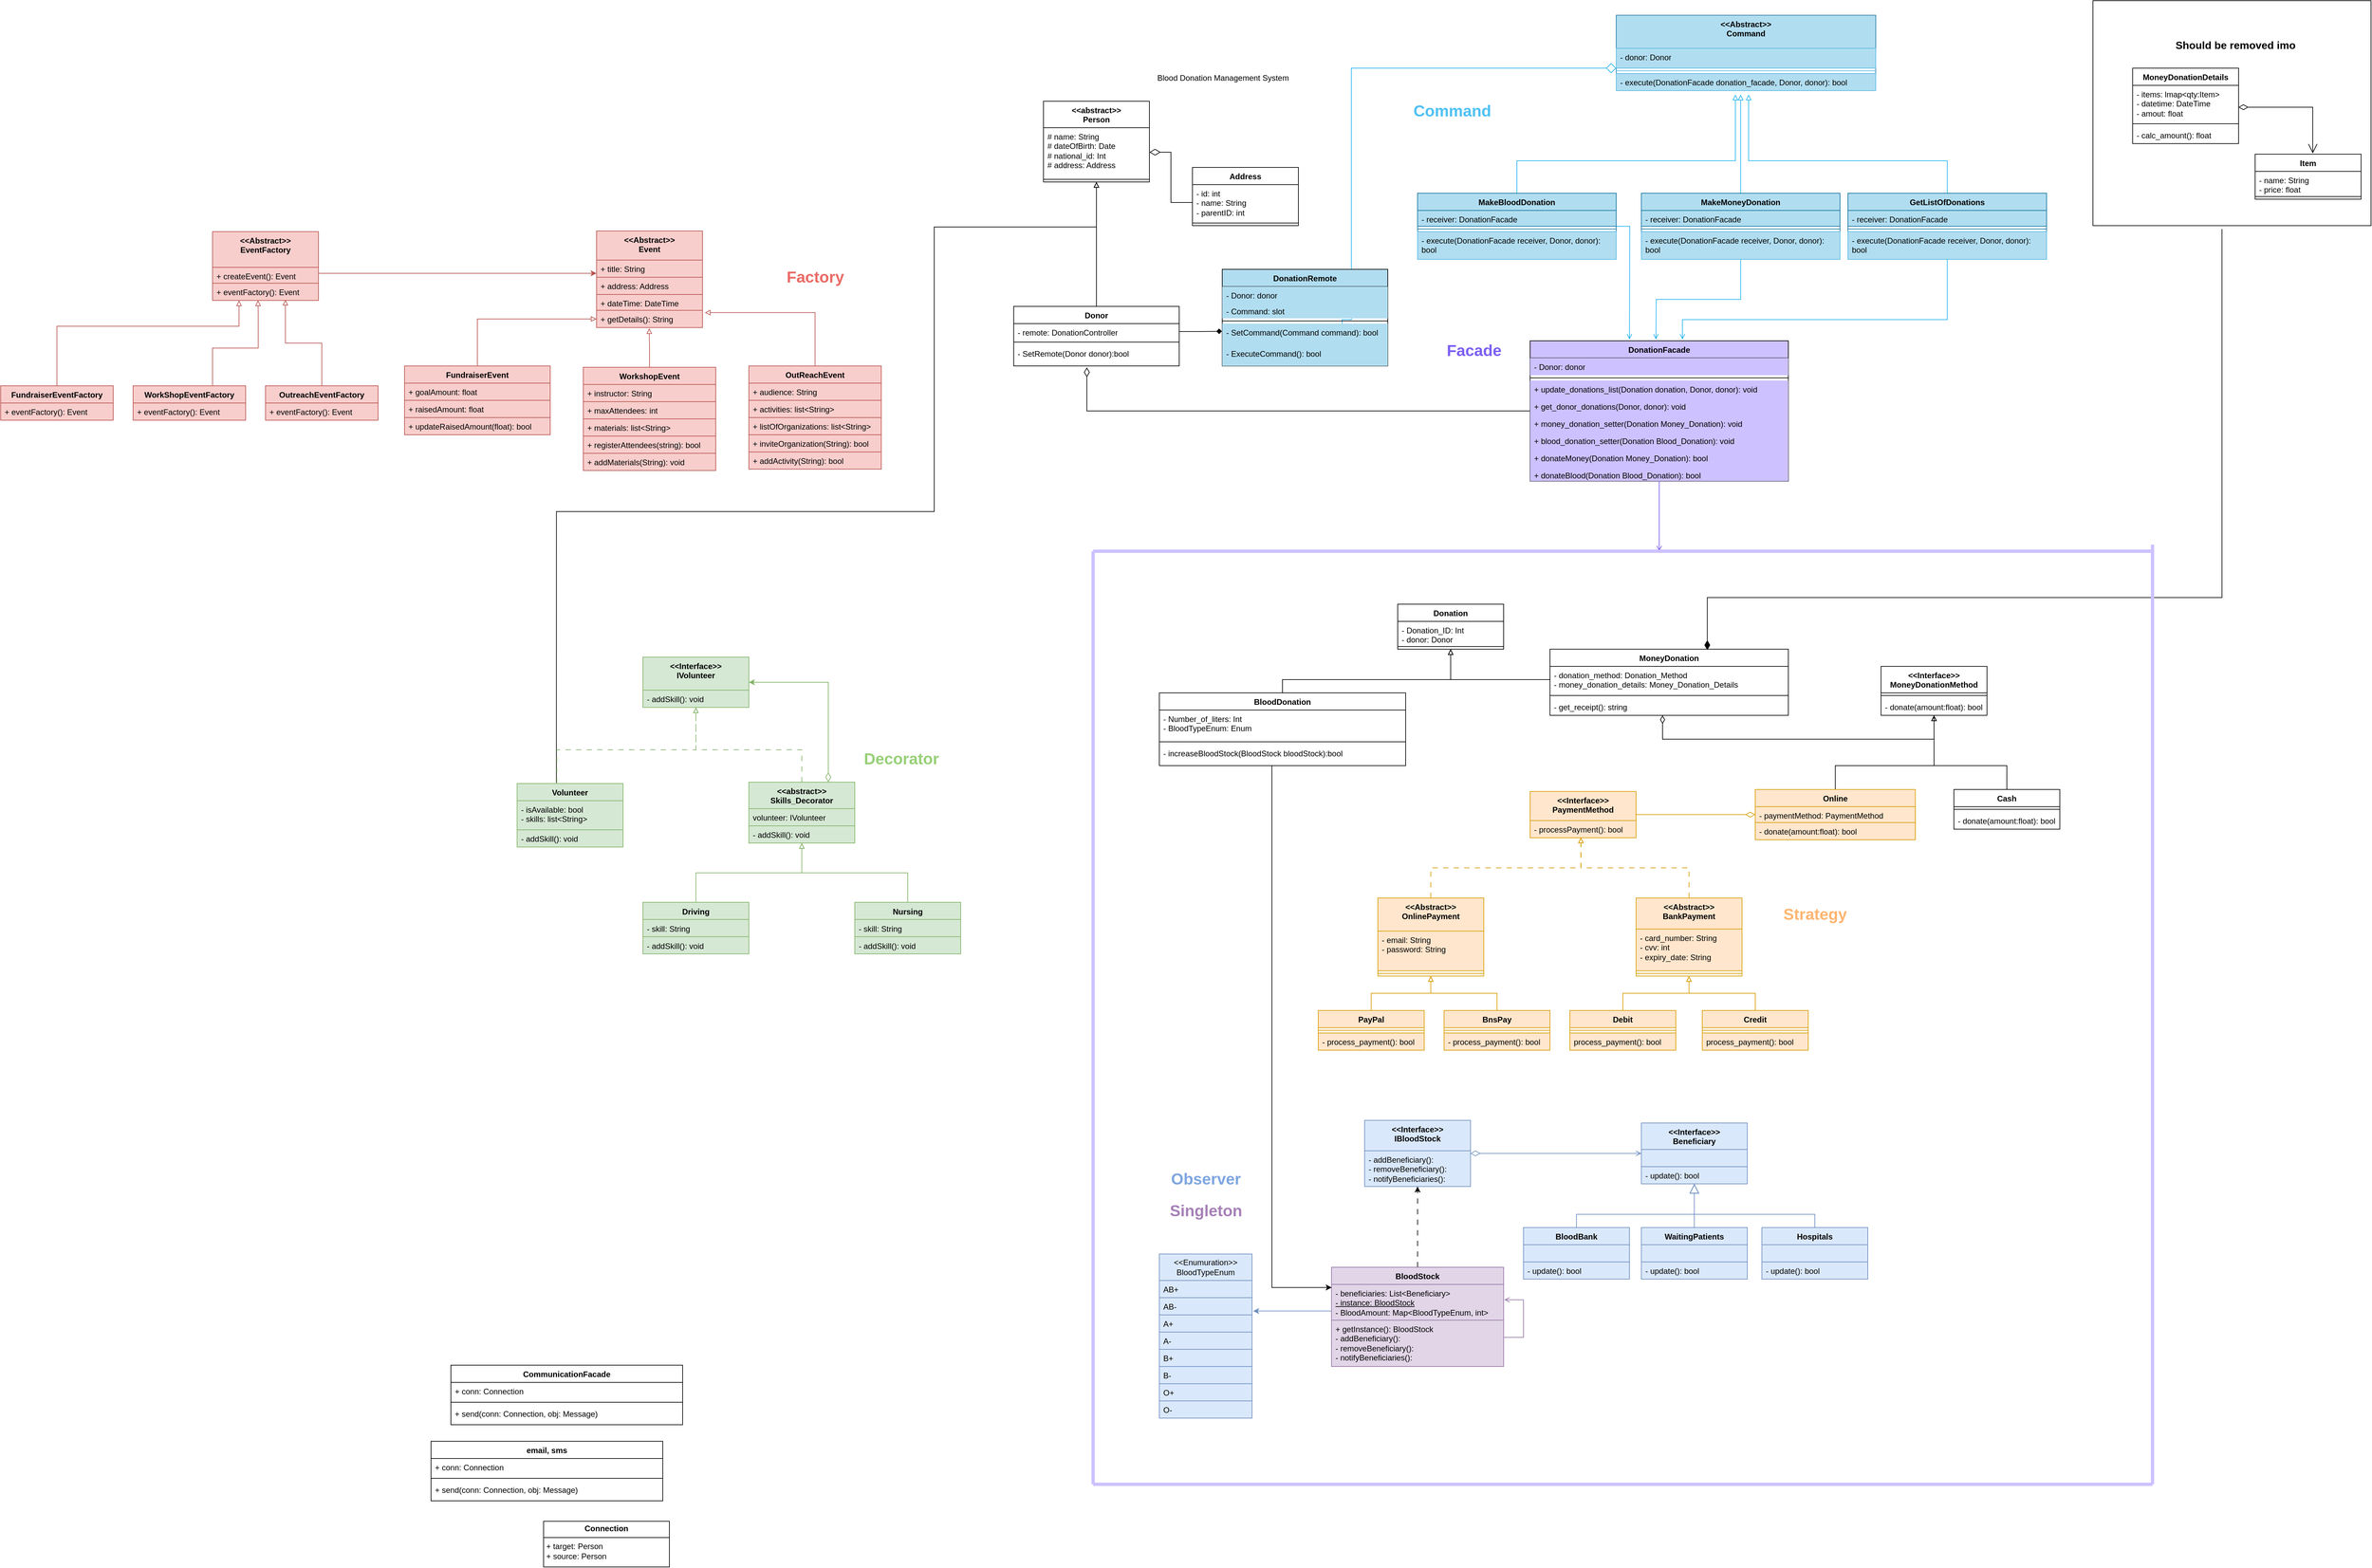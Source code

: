 <mxfile version="24.2.5" type="device">
  <diagram name="Page-1" id="1tsaX5IVMCIp67dnrbAO">
    <mxGraphModel dx="3800" dy="2358" grid="1" gridSize="10" guides="1" tooltips="1" connect="1" arrows="1" fold="1" page="1" pageScale="1" pageWidth="850" pageHeight="1100" math="0" shadow="0">
      <root>
        <mxCell id="0" />
        <mxCell id="1" parent="0" />
        <mxCell id="oy_JtRO4Ry1S7o-juA2U-1" value="Blood Donation Management System&amp;nbsp;" style="text;html=1;align=center;verticalAlign=middle;whiteSpace=wrap;rounded=0;fillColor=none;" parent="1" vertex="1">
          <mxGeometry x="298" y="20" width="260" height="30" as="geometry" />
        </mxCell>
        <mxCell id="oy_JtRO4Ry1S7o-juA2U-15" value="&amp;lt;&amp;lt;abstract&amp;gt;&amp;gt;&lt;div&gt;Person&lt;/div&gt;" style="swimlane;fontStyle=1;align=center;verticalAlign=top;childLayout=stackLayout;horizontal=1;startSize=40;horizontalStack=0;resizeParent=1;resizeParentMax=0;resizeLast=0;collapsible=1;marginBottom=0;whiteSpace=wrap;html=1;" parent="1" vertex="1">
          <mxGeometry x="155" y="70" width="160" height="122" as="geometry" />
        </mxCell>
        <mxCell id="oy_JtRO4Ry1S7o-juA2U-16" value="# name: String&lt;div&gt;# dateOfBirth: Date&lt;/div&gt;&lt;div&gt;# national_id: Int&lt;/div&gt;&lt;div&gt;# address: Address&lt;/div&gt;" style="text;strokeColor=none;fillColor=none;align=left;verticalAlign=top;spacingLeft=4;spacingRight=4;overflow=hidden;rotatable=0;points=[[0,0.5],[1,0.5]];portConstraint=eastwest;whiteSpace=wrap;html=1;" parent="oy_JtRO4Ry1S7o-juA2U-15" vertex="1">
          <mxGeometry y="40" width="160" height="74" as="geometry" />
        </mxCell>
        <mxCell id="oy_JtRO4Ry1S7o-juA2U-17" value="" style="line;strokeWidth=1;fillColor=none;align=left;verticalAlign=middle;spacingTop=-1;spacingLeft=3;spacingRight=3;rotatable=0;labelPosition=right;points=[];portConstraint=eastwest;strokeColor=inherit;" parent="oy_JtRO4Ry1S7o-juA2U-15" vertex="1">
          <mxGeometry y="114" width="160" height="8" as="geometry" />
        </mxCell>
        <mxCell id="oy_JtRO4Ry1S7o-juA2U-19" value="Address" style="swimlane;fontStyle=1;align=center;verticalAlign=top;childLayout=stackLayout;horizontal=1;startSize=26;horizontalStack=0;resizeParent=1;resizeParentMax=0;resizeLast=0;collapsible=1;marginBottom=0;whiteSpace=wrap;html=1;" parent="1" vertex="1">
          <mxGeometry x="380" y="170" width="160" height="88" as="geometry">
            <mxRectangle x="610" y="100" width="80" height="30" as="alternateBounds" />
          </mxGeometry>
        </mxCell>
        <mxCell id="oy_JtRO4Ry1S7o-juA2U-20" value="- id: int&lt;div&gt;- name: String&lt;/div&gt;&lt;div&gt;- parentID: int&lt;/div&gt;" style="text;strokeColor=none;fillColor=none;align=left;verticalAlign=top;spacingLeft=4;spacingRight=4;overflow=hidden;rotatable=0;points=[[0,0.5],[1,0.5]];portConstraint=eastwest;whiteSpace=wrap;html=1;" parent="oy_JtRO4Ry1S7o-juA2U-19" vertex="1">
          <mxGeometry y="26" width="160" height="54" as="geometry" />
        </mxCell>
        <mxCell id="oy_JtRO4Ry1S7o-juA2U-21" value="" style="line;strokeWidth=1;fillColor=none;align=left;verticalAlign=middle;spacingTop=-1;spacingLeft=3;spacingRight=3;rotatable=0;labelPosition=right;points=[];portConstraint=eastwest;strokeColor=inherit;" parent="oy_JtRO4Ry1S7o-juA2U-19" vertex="1">
          <mxGeometry y="80" width="160" height="8" as="geometry" />
        </mxCell>
        <mxCell id="oy_JtRO4Ry1S7o-juA2U-26" value="" style="endArrow=none;html=1;endSize=12;startArrow=diamondThin;startSize=14;startFill=0;edgeStyle=orthogonalEdgeStyle;rounded=0;entryX=0;entryY=0.5;entryDx=0;entryDy=0;endFill=0;" parent="1" source="oy_JtRO4Ry1S7o-juA2U-16" target="oy_JtRO4Ry1S7o-juA2U-20" edge="1">
          <mxGeometry x="-0.02" relative="1" as="geometry">
            <mxPoint x="265" y="380" as="sourcePoint" />
            <mxPoint x="401" y="213" as="targetPoint" />
            <mxPoint as="offset" />
          </mxGeometry>
        </mxCell>
        <mxCell id="oy_JtRO4Ry1S7o-juA2U-33" style="edgeStyle=orthogonalEdgeStyle;rounded=0;orthogonalLoop=1;jettySize=auto;html=1;exitX=0.5;exitY=0;exitDx=0;exitDy=0;endArrow=block;endFill=0;entryX=0.5;entryY=1;entryDx=0;entryDy=0;" parent="1" source="oy_JtRO4Ry1S7o-juA2U-29" target="oy_JtRO4Ry1S7o-juA2U-15" edge="1">
          <mxGeometry relative="1" as="geometry">
            <mxPoint x="315" y="236" as="targetPoint" />
            <Array as="points">
              <mxPoint x="235" y="340" />
            </Array>
          </mxGeometry>
        </mxCell>
        <mxCell id="oy_JtRO4Ry1S7o-juA2U-29" value="Donor" style="swimlane;fontStyle=1;align=center;verticalAlign=top;childLayout=stackLayout;horizontal=1;startSize=26;horizontalStack=0;resizeParent=1;resizeParentMax=0;resizeLast=0;collapsible=1;marginBottom=0;whiteSpace=wrap;html=1;" parent="1" vertex="1">
          <mxGeometry x="110" y="380" width="250" height="90" as="geometry" />
        </mxCell>
        <mxCell id="p5AdowQUtNtMsJWCQkt6-107" value="- remote: DonationController" style="text;strokeColor=none;fillColor=none;align=left;verticalAlign=top;spacingLeft=4;spacingRight=4;overflow=hidden;rotatable=0;points=[[0,0.5],[1,0.5]];portConstraint=eastwest;whiteSpace=wrap;html=1;" parent="oy_JtRO4Ry1S7o-juA2U-29" vertex="1">
          <mxGeometry y="26" width="250" height="24" as="geometry" />
        </mxCell>
        <mxCell id="oy_JtRO4Ry1S7o-juA2U-31" value="" style="line;strokeWidth=1;fillColor=none;align=left;verticalAlign=middle;spacingTop=-1;spacingLeft=3;spacingRight=3;rotatable=0;labelPosition=right;points=[];portConstraint=eastwest;strokeColor=inherit;" parent="oy_JtRO4Ry1S7o-juA2U-29" vertex="1">
          <mxGeometry y="50" width="250" height="8" as="geometry" />
        </mxCell>
        <mxCell id="HFf-VFwJF2qIIWDYnhbF-6" value="- SetRemote(Donor donor):bool" style="text;strokeColor=none;fillColor=none;align=left;verticalAlign=top;spacingLeft=4;spacingRight=4;overflow=hidden;rotatable=0;points=[[0,0.5],[1,0.5]];portConstraint=eastwest;whiteSpace=wrap;html=1;" parent="oy_JtRO4Ry1S7o-juA2U-29" vertex="1">
          <mxGeometry y="58" width="250" height="32" as="geometry" />
        </mxCell>
        <mxCell id="JcLtWegY5_qB5tt3cv_g-43" style="edgeStyle=orthogonalEdgeStyle;rounded=0;orthogonalLoop=1;jettySize=auto;html=1;entryX=0;entryY=0.5;entryDx=0;entryDy=0;endArrow=none;endFill=0;startArrow=block;startFill=0;" parent="1" source="oy_JtRO4Ry1S7o-juA2U-34" target="KDsEG0qkIhwoRO3FU9QZ-24" edge="1">
          <mxGeometry relative="1" as="geometry">
            <Array as="points">
              <mxPoint x="770" y="944" />
            </Array>
          </mxGeometry>
        </mxCell>
        <mxCell id="oy_JtRO4Ry1S7o-juA2U-34" value="Donation" style="swimlane;fontStyle=1;align=center;verticalAlign=top;childLayout=stackLayout;horizontal=1;startSize=26;horizontalStack=0;resizeParent=1;resizeParentMax=0;resizeLast=0;collapsible=1;marginBottom=0;whiteSpace=wrap;html=1;" parent="1" vertex="1">
          <mxGeometry x="690" y="830" width="160" height="68" as="geometry" />
        </mxCell>
        <mxCell id="oy_JtRO4Ry1S7o-juA2U-35" value="- Donation_ID: Int&lt;div&gt;- donor: Donor&lt;/div&gt;" style="text;strokeColor=none;fillColor=none;align=left;verticalAlign=top;spacingLeft=4;spacingRight=4;overflow=hidden;rotatable=0;points=[[0,0.5],[1,0.5]];portConstraint=eastwest;whiteSpace=wrap;html=1;" parent="oy_JtRO4Ry1S7o-juA2U-34" vertex="1">
          <mxGeometry y="26" width="160" height="34" as="geometry" />
        </mxCell>
        <mxCell id="oy_JtRO4Ry1S7o-juA2U-36" value="" style="line;strokeWidth=1;fillColor=none;align=left;verticalAlign=middle;spacingTop=-1;spacingLeft=3;spacingRight=3;rotatable=0;labelPosition=right;points=[];portConstraint=eastwest;strokeColor=inherit;" parent="oy_JtRO4Ry1S7o-juA2U-34" vertex="1">
          <mxGeometry y="60" width="160" height="8" as="geometry" />
        </mxCell>
        <mxCell id="XRhY1l17-4_ida-8EXZL-33" style="edgeStyle=orthogonalEdgeStyle;rounded=0;orthogonalLoop=1;jettySize=auto;html=1;endArrow=block;endFill=0;" parent="1" source="oy_JtRO4Ry1S7o-juA2U-54" target="oy_JtRO4Ry1S7o-juA2U-34" edge="1">
          <mxGeometry relative="1" as="geometry">
            <Array as="points">
              <mxPoint x="516" y="944" />
              <mxPoint x="770" y="944" />
            </Array>
          </mxGeometry>
        </mxCell>
        <mxCell id="oy_JtRO4Ry1S7o-juA2U-54" value="BloodDonation" style="swimlane;fontStyle=1;align=center;verticalAlign=top;childLayout=stackLayout;horizontal=1;startSize=26;horizontalStack=0;resizeParent=1;resizeParentMax=0;resizeLast=0;collapsible=1;marginBottom=0;whiteSpace=wrap;html=1;" parent="1" vertex="1">
          <mxGeometry x="330" y="964" width="372" height="110" as="geometry" />
        </mxCell>
        <mxCell id="oy_JtRO4Ry1S7o-juA2U-55" value="- Number_of_liters: Int&lt;div&gt;- BloodTypeEnum: Enum&lt;/div&gt;" style="text;strokeColor=none;fillColor=none;align=left;verticalAlign=top;spacingLeft=4;spacingRight=4;overflow=hidden;rotatable=0;points=[[0,0.5],[1,0.5]];portConstraint=eastwest;whiteSpace=wrap;html=1;" parent="oy_JtRO4Ry1S7o-juA2U-54" vertex="1">
          <mxGeometry y="26" width="372" height="44" as="geometry" />
        </mxCell>
        <mxCell id="oy_JtRO4Ry1S7o-juA2U-56" value="" style="line;strokeWidth=1;fillColor=none;align=left;verticalAlign=middle;spacingTop=-1;spacingLeft=3;spacingRight=3;rotatable=0;labelPosition=right;points=[];portConstraint=eastwest;strokeColor=inherit;" parent="oy_JtRO4Ry1S7o-juA2U-54" vertex="1">
          <mxGeometry y="70" width="372" height="8" as="geometry" />
        </mxCell>
        <mxCell id="oy_JtRO4Ry1S7o-juA2U-57" value="- increaseBloodStock(BloodStock bloodStock):bool" style="text;strokeColor=none;fillColor=none;align=left;verticalAlign=top;spacingLeft=4;spacingRight=4;overflow=hidden;rotatable=0;points=[[0,0.5],[1,0.5]];portConstraint=eastwest;whiteSpace=wrap;html=1;" parent="oy_JtRO4Ry1S7o-juA2U-54" vertex="1">
          <mxGeometry y="78" width="372" height="32" as="geometry" />
        </mxCell>
        <mxCell id="XRhY1l17-4_ida-8EXZL-11" style="edgeStyle=orthogonalEdgeStyle;rounded=0;orthogonalLoop=1;jettySize=auto;html=1;entryX=0.5;entryY=1;entryDx=0;entryDy=0;" parent="1" edge="1">
          <mxGeometry relative="1" as="geometry">
            <mxPoint x="1540" y="409" as="targetPoint" />
          </mxGeometry>
        </mxCell>
        <mxCell id="XRhY1l17-4_ida-8EXZL-22" style="edgeStyle=orthogonalEdgeStyle;rounded=0;orthogonalLoop=1;jettySize=auto;html=1;entryX=1;entryY=0.5;entryDx=0;entryDy=0;" parent="1" edge="1">
          <mxGeometry relative="1" as="geometry">
            <mxPoint x="1620" y="364" as="targetPoint" />
          </mxGeometry>
        </mxCell>
        <mxCell id="XRhY1l17-4_ida-8EXZL-13" style="edgeStyle=orthogonalEdgeStyle;rounded=0;orthogonalLoop=1;jettySize=auto;html=1;entryX=0.5;entryY=1;entryDx=0;entryDy=0;" parent="1" edge="1">
          <mxGeometry relative="1" as="geometry">
            <mxPoint x="1540" y="409" as="targetPoint" />
          </mxGeometry>
        </mxCell>
        <mxCell id="qyeKzw2rdfaBx60x_Buw-5" value="&amp;lt;&amp;lt;Interface&amp;gt;&amp;gt;&lt;div&gt;MoneyDonationMethod&lt;/div&gt;" style="swimlane;fontStyle=1;align=center;verticalAlign=top;childLayout=stackLayout;horizontal=1;startSize=40;horizontalStack=0;resizeParent=1;resizeParentMax=0;resizeLast=0;collapsible=1;marginBottom=0;whiteSpace=wrap;html=1;" parent="1" vertex="1">
          <mxGeometry x="1420" y="924" width="160" height="74" as="geometry" />
        </mxCell>
        <mxCell id="qyeKzw2rdfaBx60x_Buw-7" value="" style="line;strokeWidth=1;fillColor=none;align=left;verticalAlign=middle;spacingTop=-1;spacingLeft=3;spacingRight=3;rotatable=0;labelPosition=right;points=[];portConstraint=eastwest;strokeColor=inherit;" parent="qyeKzw2rdfaBx60x_Buw-5" vertex="1">
          <mxGeometry y="40" width="160" height="8" as="geometry" />
        </mxCell>
        <mxCell id="qyeKzw2rdfaBx60x_Buw-8" value="- donate(amount:float): bool" style="text;strokeColor=none;fillColor=none;align=left;verticalAlign=top;spacingLeft=4;spacingRight=4;overflow=hidden;rotatable=0;points=[[0,0.5],[1,0.5]];portConstraint=eastwest;whiteSpace=wrap;html=1;" parent="qyeKzw2rdfaBx60x_Buw-5" vertex="1">
          <mxGeometry y="48" width="160" height="26" as="geometry" />
        </mxCell>
        <mxCell id="XRhY1l17-4_ida-8EXZL-30" style="edgeStyle=orthogonalEdgeStyle;rounded=0;orthogonalLoop=1;jettySize=auto;html=1;endArrow=block;endFill=0;" parent="1" source="qyeKzw2rdfaBx60x_Buw-9" target="qyeKzw2rdfaBx60x_Buw-5" edge="1">
          <mxGeometry relative="1" as="geometry">
            <Array as="points">
              <mxPoint x="1500" y="1074" />
            </Array>
          </mxGeometry>
        </mxCell>
        <mxCell id="qyeKzw2rdfaBx60x_Buw-9" value="Online" style="swimlane;fontStyle=1;align=center;verticalAlign=top;childLayout=stackLayout;horizontal=1;startSize=26;horizontalStack=0;resizeParent=1;resizeParentMax=0;resizeLast=0;collapsible=1;marginBottom=0;whiteSpace=wrap;html=1;fillColor=#ffe6cc;strokeColor=#d79b00;" parent="1" vertex="1">
          <mxGeometry x="1230" y="1110" width="241.75" height="76" as="geometry" />
        </mxCell>
        <mxCell id="KDsEG0qkIhwoRO3FU9QZ-46" value="- paymentMethod: PaymentMethod" style="text;strokeColor=#d79b00;fillColor=#ffe6cc;align=left;verticalAlign=top;spacingLeft=4;spacingRight=4;overflow=hidden;rotatable=0;points=[[0,0.5],[1,0.5]];portConstraint=eastwest;whiteSpace=wrap;html=1;" parent="qyeKzw2rdfaBx60x_Buw-9" vertex="1">
          <mxGeometry y="26" width="241.75" height="24" as="geometry" />
        </mxCell>
        <mxCell id="qyeKzw2rdfaBx60x_Buw-12" value="- donate(amount:float): bool" style="text;strokeColor=#d79b00;fillColor=#ffe6cc;align=left;verticalAlign=top;spacingLeft=4;spacingRight=4;overflow=hidden;rotatable=0;points=[[0,0.5],[1,0.5]];portConstraint=eastwest;whiteSpace=wrap;html=1;" parent="qyeKzw2rdfaBx60x_Buw-9" vertex="1">
          <mxGeometry y="50" width="241.75" height="26" as="geometry" />
        </mxCell>
        <mxCell id="XRhY1l17-4_ida-8EXZL-32" style="edgeStyle=orthogonalEdgeStyle;rounded=0;orthogonalLoop=1;jettySize=auto;html=1;endArrow=block;endFill=0;" parent="1" source="qyeKzw2rdfaBx60x_Buw-25" target="qyeKzw2rdfaBx60x_Buw-5" edge="1">
          <mxGeometry relative="1" as="geometry">
            <Array as="points">
              <mxPoint x="1610" y="1074" />
              <mxPoint x="1500" y="1074" />
            </Array>
          </mxGeometry>
        </mxCell>
        <mxCell id="qyeKzw2rdfaBx60x_Buw-25" value="Cash" style="swimlane;fontStyle=1;align=center;verticalAlign=top;childLayout=stackLayout;horizontal=1;startSize=26;horizontalStack=0;resizeParent=1;resizeParentMax=0;resizeLast=0;collapsible=1;marginBottom=0;whiteSpace=wrap;html=1;" parent="1" vertex="1">
          <mxGeometry x="1530" y="1110" width="160" height="60" as="geometry" />
        </mxCell>
        <mxCell id="qyeKzw2rdfaBx60x_Buw-27" value="" style="line;strokeWidth=1;fillColor=none;align=left;verticalAlign=middle;spacingTop=-1;spacingLeft=3;spacingRight=3;rotatable=0;labelPosition=right;points=[];portConstraint=eastwest;strokeColor=inherit;" parent="qyeKzw2rdfaBx60x_Buw-25" vertex="1">
          <mxGeometry y="26" width="160" height="8" as="geometry" />
        </mxCell>
        <mxCell id="qyeKzw2rdfaBx60x_Buw-28" value="- donate(amount:float): bool" style="text;strokeColor=none;fillColor=none;align=left;verticalAlign=top;spacingLeft=4;spacingRight=4;overflow=hidden;rotatable=0;points=[[0,0.5],[1,0.5]];portConstraint=eastwest;whiteSpace=wrap;html=1;" parent="qyeKzw2rdfaBx60x_Buw-25" vertex="1">
          <mxGeometry y="34" width="160" height="26" as="geometry" />
        </mxCell>
        <mxCell id="qyeKzw2rdfaBx60x_Buw-33" value="&lt;div&gt;&amp;lt;&amp;lt;Interface&amp;gt;&amp;gt;&lt;/div&gt;IVolunteer" style="swimlane;fontStyle=1;align=center;verticalAlign=top;childLayout=stackLayout;horizontal=1;startSize=50;horizontalStack=0;resizeParent=1;resizeParentMax=0;resizeLast=0;collapsible=1;marginBottom=0;whiteSpace=wrap;html=1;fillColor=#d5e8d4;strokeColor=#82b366;" parent="1" vertex="1">
          <mxGeometry x="-450" y="910" width="160" height="76" as="geometry" />
        </mxCell>
        <mxCell id="qyeKzw2rdfaBx60x_Buw-36" value="- addSkill(): void" style="text;strokeColor=#82b366;fillColor=#d5e8d4;align=left;verticalAlign=top;spacingLeft=4;spacingRight=4;overflow=hidden;rotatable=0;points=[[0,0.5],[1,0.5]];portConstraint=eastwest;whiteSpace=wrap;html=1;" parent="qyeKzw2rdfaBx60x_Buw-33" vertex="1">
          <mxGeometry y="50" width="160" height="26" as="geometry" />
        </mxCell>
        <mxCell id="qyeKzw2rdfaBx60x_Buw-43" value="&amp;lt;&amp;lt;Abstract&amp;gt;&amp;gt;&lt;div&gt;Event&lt;/div&gt;" style="swimlane;fontStyle=1;align=center;verticalAlign=top;childLayout=stackLayout;horizontal=1;startSize=44;horizontalStack=0;resizeParent=1;resizeParentMax=0;resizeLast=0;collapsible=1;marginBottom=0;whiteSpace=wrap;html=1;fillColor=#f8cecc;strokeColor=#b85450;" parent="1" vertex="1">
          <mxGeometry x="-520" y="266" width="160" height="120" as="geometry" />
        </mxCell>
        <mxCell id="qyeKzw2rdfaBx60x_Buw-44" value="+ title: String" style="text;strokeColor=#b85450;fillColor=#f8cecc;align=left;verticalAlign=top;spacingLeft=4;spacingRight=4;overflow=hidden;rotatable=0;points=[[0,0.5],[1,0.5]];portConstraint=eastwest;whiteSpace=wrap;html=1;" parent="qyeKzw2rdfaBx60x_Buw-43" vertex="1">
          <mxGeometry y="44" width="160" height="26" as="geometry" />
        </mxCell>
        <mxCell id="KDsEG0qkIhwoRO3FU9QZ-127" value="+ address: Address" style="text;strokeColor=#b85450;fillColor=#f8cecc;align=left;verticalAlign=top;spacingLeft=4;spacingRight=4;overflow=hidden;rotatable=0;points=[[0,0.5],[1,0.5]];portConstraint=eastwest;whiteSpace=wrap;html=1;" parent="qyeKzw2rdfaBx60x_Buw-43" vertex="1">
          <mxGeometry y="70" width="160" height="26" as="geometry" />
        </mxCell>
        <mxCell id="KDsEG0qkIhwoRO3FU9QZ-128" value="+ dateTime: DateTime" style="text;strokeColor=#b85450;fillColor=#f8cecc;align=left;verticalAlign=top;spacingLeft=4;spacingRight=4;overflow=hidden;rotatable=0;points=[[0,0.5],[1,0.5]];portConstraint=eastwest;whiteSpace=wrap;html=1;" parent="qyeKzw2rdfaBx60x_Buw-43" vertex="1">
          <mxGeometry y="96" width="160" height="24" as="geometry" />
        </mxCell>
        <mxCell id="qyeKzw2rdfaBx60x_Buw-47" value="WorkshopEvent" style="swimlane;fontStyle=1;align=center;verticalAlign=top;childLayout=stackLayout;horizontal=1;startSize=26;horizontalStack=0;resizeParent=1;resizeParentMax=0;resizeLast=0;collapsible=1;marginBottom=0;whiteSpace=wrap;html=1;fillColor=#f8cecc;strokeColor=#b85450;" parent="1" vertex="1">
          <mxGeometry x="-540" y="472" width="200" height="156" as="geometry" />
        </mxCell>
        <mxCell id="qyeKzw2rdfaBx60x_Buw-48" value="+ instructor: String" style="text;strokeColor=#b85450;fillColor=#f8cecc;align=left;verticalAlign=top;spacingLeft=4;spacingRight=4;overflow=hidden;rotatable=0;points=[[0,0.5],[1,0.5]];portConstraint=eastwest;whiteSpace=wrap;html=1;" parent="qyeKzw2rdfaBx60x_Buw-47" vertex="1">
          <mxGeometry y="26" width="200" height="26" as="geometry" />
        </mxCell>
        <mxCell id="KDsEG0qkIhwoRO3FU9QZ-132" value="+ maxAttendees: int" style="text;strokeColor=#b85450;fillColor=#f8cecc;align=left;verticalAlign=top;spacingLeft=4;spacingRight=4;overflow=hidden;rotatable=0;points=[[0,0.5],[1,0.5]];portConstraint=eastwest;whiteSpace=wrap;html=1;" parent="qyeKzw2rdfaBx60x_Buw-47" vertex="1">
          <mxGeometry y="52" width="200" height="26" as="geometry" />
        </mxCell>
        <mxCell id="KDsEG0qkIhwoRO3FU9QZ-133" value="+ materials: list&amp;lt;String&amp;gt;" style="text;strokeColor=#b85450;fillColor=#f8cecc;align=left;verticalAlign=top;spacingLeft=4;spacingRight=4;overflow=hidden;rotatable=0;points=[[0,0.5],[1,0.5]];portConstraint=eastwest;whiteSpace=wrap;html=1;" parent="qyeKzw2rdfaBx60x_Buw-47" vertex="1">
          <mxGeometry y="78" width="200" height="26" as="geometry" />
        </mxCell>
        <mxCell id="qyeKzw2rdfaBx60x_Buw-50" value="+ registerAttendees(string): bool" style="text;strokeColor=#b85450;fillColor=#f8cecc;align=left;verticalAlign=top;spacingLeft=4;spacingRight=4;overflow=hidden;rotatable=0;points=[[0,0.5],[1,0.5]];portConstraint=eastwest;whiteSpace=wrap;html=1;" parent="qyeKzw2rdfaBx60x_Buw-47" vertex="1">
          <mxGeometry y="104" width="200" height="26" as="geometry" />
        </mxCell>
        <mxCell id="KDsEG0qkIhwoRO3FU9QZ-134" value="+ addMaterials(String): void" style="text;strokeColor=#b85450;fillColor=#f8cecc;align=left;verticalAlign=top;spacingLeft=4;spacingRight=4;overflow=hidden;rotatable=0;points=[[0,0.5],[1,0.5]];portConstraint=eastwest;whiteSpace=wrap;html=1;" parent="qyeKzw2rdfaBx60x_Buw-47" vertex="1">
          <mxGeometry y="130" width="200" height="26" as="geometry" />
        </mxCell>
        <mxCell id="KDsEG0qkIhwoRO3FU9QZ-125" style="edgeStyle=orthogonalEdgeStyle;rounded=0;orthogonalLoop=1;jettySize=auto;html=1;entryX=0;entryY=0.5;entryDx=0;entryDy=0;fillColor=#f8cecc;strokeColor=#b85450;endArrow=block;endFill=0;" parent="1" source="qyeKzw2rdfaBx60x_Buw-51" target="qyeKzw2rdfaBx60x_Buw-46" edge="1">
          <mxGeometry relative="1" as="geometry" />
        </mxCell>
        <mxCell id="qyeKzw2rdfaBx60x_Buw-51" value="FundraiserEvent" style="swimlane;fontStyle=1;align=center;verticalAlign=top;childLayout=stackLayout;horizontal=1;startSize=26;horizontalStack=0;resizeParent=1;resizeParentMax=0;resizeLast=0;collapsible=1;marginBottom=0;whiteSpace=wrap;html=1;fillColor=#f8cecc;strokeColor=#b85450;" parent="1" vertex="1">
          <mxGeometry x="-810" y="470" width="220" height="104" as="geometry" />
        </mxCell>
        <mxCell id="qyeKzw2rdfaBx60x_Buw-52" value="+ goalAmount: float" style="text;strokeColor=#b85450;fillColor=#f8cecc;align=left;verticalAlign=top;spacingLeft=4;spacingRight=4;overflow=hidden;rotatable=0;points=[[0,0.5],[1,0.5]];portConstraint=eastwest;whiteSpace=wrap;html=1;" parent="qyeKzw2rdfaBx60x_Buw-51" vertex="1">
          <mxGeometry y="26" width="220" height="26" as="geometry" />
        </mxCell>
        <mxCell id="KDsEG0qkIhwoRO3FU9QZ-129" value="+ raisedAmount: float" style="text;strokeColor=#b85450;fillColor=#f8cecc;align=left;verticalAlign=top;spacingLeft=4;spacingRight=4;overflow=hidden;rotatable=0;points=[[0,0.5],[1,0.5]];portConstraint=eastwest;whiteSpace=wrap;html=1;" parent="qyeKzw2rdfaBx60x_Buw-51" vertex="1">
          <mxGeometry y="52" width="220" height="26" as="geometry" />
        </mxCell>
        <mxCell id="qyeKzw2rdfaBx60x_Buw-54" value="+ updateRaisedAmount(float): bool" style="text;strokeColor=#b85450;fillColor=#f8cecc;align=left;verticalAlign=top;spacingLeft=4;spacingRight=4;overflow=hidden;rotatable=0;points=[[0,0.5],[1,0.5]];portConstraint=eastwest;whiteSpace=wrap;html=1;" parent="qyeKzw2rdfaBx60x_Buw-51" vertex="1">
          <mxGeometry y="78" width="220" height="26" as="geometry" />
        </mxCell>
        <mxCell id="qyeKzw2rdfaBx60x_Buw-55" value="OutReachEvent" style="swimlane;fontStyle=1;align=center;verticalAlign=top;childLayout=stackLayout;horizontal=1;startSize=26;horizontalStack=0;resizeParent=1;resizeParentMax=0;resizeLast=0;collapsible=1;marginBottom=0;whiteSpace=wrap;html=1;fillColor=#f8cecc;strokeColor=#b85450;" parent="1" vertex="1">
          <mxGeometry x="-290" y="470" width="200" height="156" as="geometry" />
        </mxCell>
        <mxCell id="qyeKzw2rdfaBx60x_Buw-56" value="+ audience: String" style="text;strokeColor=#b85450;fillColor=#f8cecc;align=left;verticalAlign=top;spacingLeft=4;spacingRight=4;overflow=hidden;rotatable=0;points=[[0,0.5],[1,0.5]];portConstraint=eastwest;whiteSpace=wrap;html=1;" parent="qyeKzw2rdfaBx60x_Buw-55" vertex="1">
          <mxGeometry y="26" width="200" height="26" as="geometry" />
        </mxCell>
        <mxCell id="KDsEG0qkIhwoRO3FU9QZ-137" value="+ activities: list&amp;lt;String&amp;gt;" style="text;strokeColor=#b85450;fillColor=#f8cecc;align=left;verticalAlign=top;spacingLeft=4;spacingRight=4;overflow=hidden;rotatable=0;points=[[0,0.5],[1,0.5]];portConstraint=eastwest;whiteSpace=wrap;html=1;" parent="qyeKzw2rdfaBx60x_Buw-55" vertex="1">
          <mxGeometry y="52" width="200" height="26" as="geometry" />
        </mxCell>
        <mxCell id="KDsEG0qkIhwoRO3FU9QZ-138" value="+ listOfOrganizations: list&amp;lt;String&amp;gt;" style="text;strokeColor=#b85450;fillColor=#f8cecc;align=left;verticalAlign=top;spacingLeft=4;spacingRight=4;overflow=hidden;rotatable=0;points=[[0,0.5],[1,0.5]];portConstraint=eastwest;whiteSpace=wrap;html=1;" parent="qyeKzw2rdfaBx60x_Buw-55" vertex="1">
          <mxGeometry y="78" width="200" height="26" as="geometry" />
        </mxCell>
        <mxCell id="KDsEG0qkIhwoRO3FU9QZ-139" value="+ inviteOrganization(String): bool" style="text;strokeColor=#b85450;fillColor=#f8cecc;align=left;verticalAlign=top;spacingLeft=4;spacingRight=4;overflow=hidden;rotatable=0;points=[[0,0.5],[1,0.5]];portConstraint=eastwest;whiteSpace=wrap;html=1;" parent="qyeKzw2rdfaBx60x_Buw-55" vertex="1">
          <mxGeometry y="104" width="200" height="26" as="geometry" />
        </mxCell>
        <mxCell id="qyeKzw2rdfaBx60x_Buw-58" value="+ addActivity(String): bool" style="text;strokeColor=#b85450;fillColor=#f8cecc;align=left;verticalAlign=top;spacingLeft=4;spacingRight=4;overflow=hidden;rotatable=0;points=[[0,0.5],[1,0.5]];portConstraint=eastwest;whiteSpace=wrap;html=1;" parent="qyeKzw2rdfaBx60x_Buw-55" vertex="1">
          <mxGeometry y="130" width="200" height="26" as="geometry" />
        </mxCell>
        <mxCell id="qyeKzw2rdfaBx60x_Buw-81" style="edgeStyle=orthogonalEdgeStyle;rounded=0;orthogonalLoop=1;jettySize=auto;html=1;exitX=0.983;exitY=0.376;exitDx=0;exitDy=0;fillColor=#f8cecc;strokeColor=#b85450;exitPerimeter=0;" parent="1" source="HFf-VFwJF2qIIWDYnhbF-48" edge="1">
          <mxGeometry relative="1" as="geometry">
            <mxPoint x="-920" y="319" as="sourcePoint" />
            <mxPoint x="-520" y="330" as="targetPoint" />
            <Array as="points">
              <mxPoint x="-943" y="330" />
              <mxPoint x="-520" y="330" />
            </Array>
          </mxGeometry>
        </mxCell>
        <mxCell id="KDsEG0qkIhwoRO3FU9QZ-122" style="edgeStyle=orthogonalEdgeStyle;rounded=0;orthogonalLoop=1;jettySize=auto;html=1;exitX=0.371;exitY=-0.011;exitDx=0;exitDy=0;endArrow=block;endFill=0;entryX=0.5;entryY=1;entryDx=0;entryDy=0;exitPerimeter=0;" parent="1" source="qyeKzw2rdfaBx60x_Buw-83" target="oy_JtRO4Ry1S7o-juA2U-15" edge="1">
          <mxGeometry relative="1" as="geometry">
            <Array as="points">
              <mxPoint x="-581" y="690" />
              <mxPoint x="-10" y="690" />
              <mxPoint x="-10" y="260" />
              <mxPoint x="235" y="260" />
            </Array>
            <mxPoint x="150" y="200" as="targetPoint" />
          </mxGeometry>
        </mxCell>
        <mxCell id="JcLtWegY5_qB5tt3cv_g-27" style="edgeStyle=orthogonalEdgeStyle;rounded=0;orthogonalLoop=1;jettySize=auto;html=1;fillColor=#d5e8d4;strokeColor=#82b366;endArrow=block;endFill=0;dashed=1;dashPattern=8 8;" parent="1" source="qyeKzw2rdfaBx60x_Buw-83" target="qyeKzw2rdfaBx60x_Buw-36" edge="1">
          <mxGeometry relative="1" as="geometry">
            <Array as="points">
              <mxPoint x="-580" y="1050" />
              <mxPoint x="-370" y="1050" />
            </Array>
          </mxGeometry>
        </mxCell>
        <mxCell id="qyeKzw2rdfaBx60x_Buw-83" value="Volunteer" style="swimlane;fontStyle=1;align=center;verticalAlign=top;childLayout=stackLayout;horizontal=1;startSize=26;horizontalStack=0;resizeParent=1;resizeParentMax=0;resizeLast=0;collapsible=1;marginBottom=0;whiteSpace=wrap;html=1;fillColor=#d5e8d4;strokeColor=#82b366;" parent="1" vertex="1">
          <mxGeometry x="-640" y="1101" width="160" height="96" as="geometry" />
        </mxCell>
        <mxCell id="qyeKzw2rdfaBx60x_Buw-84" value="- isAvailable: bool&lt;div&gt;- skills: list&amp;lt;String&amp;gt;&lt;/div&gt;" style="text;strokeColor=#82b366;fillColor=#d5e8d4;align=left;verticalAlign=top;spacingLeft=4;spacingRight=4;overflow=hidden;rotatable=0;points=[[0,0.5],[1,0.5]];portConstraint=eastwest;whiteSpace=wrap;html=1;" parent="qyeKzw2rdfaBx60x_Buw-83" vertex="1">
          <mxGeometry y="26" width="160" height="44" as="geometry" />
        </mxCell>
        <mxCell id="qyeKzw2rdfaBx60x_Buw-86" value="- addSkill(): void" style="text;strokeColor=#82b366;fillColor=#d5e8d4;align=left;verticalAlign=top;spacingLeft=4;spacingRight=4;overflow=hidden;rotatable=0;points=[[0,0.5],[1,0.5]];portConstraint=eastwest;whiteSpace=wrap;html=1;" parent="qyeKzw2rdfaBx60x_Buw-83" vertex="1">
          <mxGeometry y="70" width="160" height="26" as="geometry" />
        </mxCell>
        <mxCell id="XRhY1l17-4_ida-8EXZL-24" style="edgeStyle=orthogonalEdgeStyle;rounded=0;orthogonalLoop=1;jettySize=auto;html=1;endArrow=block;endFill=0;fillColor=#d5e8d4;strokeColor=#82b366;dashed=1;dashPattern=8 8;" parent="1" source="qyeKzw2rdfaBx60x_Buw-88" edge="1">
          <mxGeometry relative="1" as="geometry">
            <mxPoint x="-370" y="986" as="targetPoint" />
            <Array as="points">
              <mxPoint x="-210" y="1050" />
              <mxPoint x="-370" y="1050" />
            </Array>
          </mxGeometry>
        </mxCell>
        <mxCell id="JcLtWegY5_qB5tt3cv_g-3" style="edgeStyle=orthogonalEdgeStyle;rounded=0;orthogonalLoop=1;jettySize=auto;html=1;exitX=0.75;exitY=0;exitDx=0;exitDy=0;entryX=1;entryY=0.5;entryDx=0;entryDy=0;startArrow=diamondThin;startFill=0;startSize=12;fillColor=#d5e8d4;strokeColor=#82b366;" parent="1" source="qyeKzw2rdfaBx60x_Buw-88" target="qyeKzw2rdfaBx60x_Buw-33" edge="1">
          <mxGeometry relative="1" as="geometry" />
        </mxCell>
        <mxCell id="qyeKzw2rdfaBx60x_Buw-88" value="&amp;lt;&amp;lt;abstract&amp;gt;&amp;gt;&lt;div&gt;Skills_Decorator&lt;/div&gt;" style="swimlane;fontStyle=1;align=center;verticalAlign=top;childLayout=stackLayout;horizontal=1;startSize=40;horizontalStack=0;resizeParent=1;resizeParentMax=0;resizeLast=0;collapsible=1;marginBottom=0;whiteSpace=wrap;html=1;fillColor=#d5e8d4;strokeColor=#82b366;" parent="1" vertex="1">
          <mxGeometry x="-290" y="1099" width="160" height="92" as="geometry" />
        </mxCell>
        <mxCell id="JcLtWegY5_qB5tt3cv_g-2" value="volunteer: IVolunteer" style="text;strokeColor=#82b366;fillColor=#d5e8d4;align=left;verticalAlign=top;spacingLeft=4;spacingRight=4;overflow=hidden;rotatable=0;points=[[0,0.5],[1,0.5]];portConstraint=eastwest;whiteSpace=wrap;html=1;" parent="qyeKzw2rdfaBx60x_Buw-88" vertex="1">
          <mxGeometry y="40" width="160" height="26" as="geometry" />
        </mxCell>
        <mxCell id="qyeKzw2rdfaBx60x_Buw-91" value="- addSkill(): void" style="text;strokeColor=#82b366;fillColor=#d5e8d4;align=left;verticalAlign=top;spacingLeft=4;spacingRight=4;overflow=hidden;rotatable=0;points=[[0,0.5],[1,0.5]];portConstraint=eastwest;whiteSpace=wrap;html=1;" parent="qyeKzw2rdfaBx60x_Buw-88" vertex="1">
          <mxGeometry y="66" width="160" height="26" as="geometry" />
        </mxCell>
        <mxCell id="qyeKzw2rdfaBx60x_Buw-95" value="Driving" style="swimlane;fontStyle=1;align=center;verticalAlign=top;childLayout=stackLayout;horizontal=1;startSize=26;horizontalStack=0;resizeParent=1;resizeParentMax=0;resizeLast=0;collapsible=1;marginBottom=0;whiteSpace=wrap;html=1;fillColor=#d5e8d4;strokeColor=#82b366;" parent="1" vertex="1">
          <mxGeometry x="-450" y="1280.5" width="160" height="78" as="geometry" />
        </mxCell>
        <mxCell id="qyeKzw2rdfaBx60x_Buw-96" value="- skill: String" style="text;strokeColor=#82b366;fillColor=#d5e8d4;align=left;verticalAlign=top;spacingLeft=4;spacingRight=4;overflow=hidden;rotatable=0;points=[[0,0.5],[1,0.5]];portConstraint=eastwest;whiteSpace=wrap;html=1;" parent="qyeKzw2rdfaBx60x_Buw-95" vertex="1">
          <mxGeometry y="26" width="160" height="26" as="geometry" />
        </mxCell>
        <mxCell id="qyeKzw2rdfaBx60x_Buw-98" value="- addSkill(): void" style="text;strokeColor=#82b366;fillColor=#d5e8d4;align=left;verticalAlign=top;spacingLeft=4;spacingRight=4;overflow=hidden;rotatable=0;points=[[0,0.5],[1,0.5]];portConstraint=eastwest;whiteSpace=wrap;html=1;" parent="qyeKzw2rdfaBx60x_Buw-95" vertex="1">
          <mxGeometry y="52" width="160" height="26" as="geometry" />
        </mxCell>
        <mxCell id="qyeKzw2rdfaBx60x_Buw-99" value="Nursing" style="swimlane;fontStyle=1;align=center;verticalAlign=top;childLayout=stackLayout;horizontal=1;startSize=26;horizontalStack=0;resizeParent=1;resizeParentMax=0;resizeLast=0;collapsible=1;marginBottom=0;whiteSpace=wrap;html=1;fillColor=#d5e8d4;strokeColor=#82b366;" parent="1" vertex="1">
          <mxGeometry x="-130" y="1280.5" width="160" height="78" as="geometry" />
        </mxCell>
        <mxCell id="qyeKzw2rdfaBx60x_Buw-100" value="- skill: String" style="text;strokeColor=#82b366;fillColor=#d5e8d4;align=left;verticalAlign=top;spacingLeft=4;spacingRight=4;overflow=hidden;rotatable=0;points=[[0,0.5],[1,0.5]];portConstraint=eastwest;whiteSpace=wrap;html=1;" parent="qyeKzw2rdfaBx60x_Buw-99" vertex="1">
          <mxGeometry y="26" width="160" height="26" as="geometry" />
        </mxCell>
        <mxCell id="qyeKzw2rdfaBx60x_Buw-102" value="- addSkill(): void" style="text;strokeColor=#82b366;fillColor=#d5e8d4;align=left;verticalAlign=top;spacingLeft=4;spacingRight=4;overflow=hidden;rotatable=0;points=[[0,0.5],[1,0.5]];portConstraint=eastwest;whiteSpace=wrap;html=1;" parent="qyeKzw2rdfaBx60x_Buw-99" vertex="1">
          <mxGeometry y="52" width="160" height="26" as="geometry" />
        </mxCell>
        <mxCell id="JcLtWegY5_qB5tt3cv_g-22" style="edgeStyle=orthogonalEdgeStyle;rounded=0;orthogonalLoop=1;jettySize=auto;html=1;entryX=0.5;entryY=1;entryDx=0;entryDy=0;endArrow=block;endFill=0;startSize=6;endSize=12;fillColor=#dae8fc;strokeColor=#6c8ebf;" parent="1" source="qyeKzw2rdfaBx60x_Buw-109" target="qyeKzw2rdfaBx60x_Buw-132" edge="1">
          <mxGeometry relative="1" as="geometry">
            <Array as="points">
              <mxPoint x="960" y="1752" />
              <mxPoint x="1138" y="1752" />
            </Array>
          </mxGeometry>
        </mxCell>
        <mxCell id="qyeKzw2rdfaBx60x_Buw-109" value="BloodBank" style="swimlane;fontStyle=1;align=center;verticalAlign=top;childLayout=stackLayout;horizontal=1;startSize=26;horizontalStack=0;resizeParent=1;resizeParentMax=0;resizeLast=0;collapsible=1;marginBottom=0;whiteSpace=wrap;html=1;fillColor=#dae8fc;strokeColor=#6c8ebf;" parent="1" vertex="1">
          <mxGeometry x="880" y="1772" width="160" height="78" as="geometry" />
        </mxCell>
        <mxCell id="qyeKzw2rdfaBx60x_Buw-110" value="" style="text;strokeColor=#6c8ebf;fillColor=#dae8fc;align=left;verticalAlign=top;spacingLeft=4;spacingRight=4;overflow=hidden;rotatable=0;points=[[0,0.5],[1,0.5]];portConstraint=eastwest;whiteSpace=wrap;html=1;" parent="qyeKzw2rdfaBx60x_Buw-109" vertex="1">
          <mxGeometry y="26" width="160" height="26" as="geometry" />
        </mxCell>
        <mxCell id="qyeKzw2rdfaBx60x_Buw-112" value="- update(): bool" style="text;strokeColor=#6c8ebf;fillColor=#dae8fc;align=left;verticalAlign=top;spacingLeft=4;spacingRight=4;overflow=hidden;rotatable=0;points=[[0,0.5],[1,0.5]];portConstraint=eastwest;whiteSpace=wrap;html=1;" parent="qyeKzw2rdfaBx60x_Buw-109" vertex="1">
          <mxGeometry y="52" width="160" height="26" as="geometry" />
        </mxCell>
        <mxCell id="JcLtWegY5_qB5tt3cv_g-24" style="edgeStyle=orthogonalEdgeStyle;rounded=0;orthogonalLoop=1;jettySize=auto;html=1;entryX=0.5;entryY=1;entryDx=0;entryDy=0;endArrow=block;endFill=0;startSize=6;endSize=12;fillColor=#dae8fc;strokeColor=#6c8ebf;" parent="1" source="qyeKzw2rdfaBx60x_Buw-114" target="qyeKzw2rdfaBx60x_Buw-132" edge="1">
          <mxGeometry relative="1" as="geometry">
            <Array as="points">
              <mxPoint x="1320" y="1752" />
              <mxPoint x="1138" y="1752" />
            </Array>
          </mxGeometry>
        </mxCell>
        <mxCell id="qyeKzw2rdfaBx60x_Buw-114" value="Hospitals" style="swimlane;fontStyle=1;align=center;verticalAlign=top;childLayout=stackLayout;horizontal=1;startSize=26;horizontalStack=0;resizeParent=1;resizeParentMax=0;resizeLast=0;collapsible=1;marginBottom=0;whiteSpace=wrap;html=1;fillColor=#dae8fc;strokeColor=#6c8ebf;" parent="1" vertex="1">
          <mxGeometry x="1240" y="1772" width="160" height="78" as="geometry" />
        </mxCell>
        <mxCell id="qyeKzw2rdfaBx60x_Buw-115" value="" style="text;strokeColor=#6c8ebf;fillColor=#dae8fc;align=left;verticalAlign=top;spacingLeft=4;spacingRight=4;overflow=hidden;rotatable=0;points=[[0,0.5],[1,0.5]];portConstraint=eastwest;whiteSpace=wrap;html=1;" parent="qyeKzw2rdfaBx60x_Buw-114" vertex="1">
          <mxGeometry y="26" width="160" height="26" as="geometry" />
        </mxCell>
        <mxCell id="qyeKzw2rdfaBx60x_Buw-117" value="- update(): bool" style="text;strokeColor=#6c8ebf;fillColor=#dae8fc;align=left;verticalAlign=top;spacingLeft=4;spacingRight=4;overflow=hidden;rotatable=0;points=[[0,0.5],[1,0.5]];portConstraint=eastwest;whiteSpace=wrap;html=1;" parent="qyeKzw2rdfaBx60x_Buw-114" vertex="1">
          <mxGeometry y="52" width="160" height="26" as="geometry" />
        </mxCell>
        <mxCell id="JcLtWegY5_qB5tt3cv_g-23" style="edgeStyle=orthogonalEdgeStyle;rounded=0;orthogonalLoop=1;jettySize=auto;html=1;entryX=0.5;entryY=1;entryDx=0;entryDy=0;endArrow=block;endFill=0;startSize=6;endSize=12;fillColor=#dae8fc;strokeColor=#6c8ebf;" parent="1" source="qyeKzw2rdfaBx60x_Buw-118" target="qyeKzw2rdfaBx60x_Buw-132" edge="1">
          <mxGeometry relative="1" as="geometry" />
        </mxCell>
        <mxCell id="qyeKzw2rdfaBx60x_Buw-118" value="WaitingPatients" style="swimlane;fontStyle=1;align=center;verticalAlign=top;childLayout=stackLayout;horizontal=1;startSize=26;horizontalStack=0;resizeParent=1;resizeParentMax=0;resizeLast=0;collapsible=1;marginBottom=0;whiteSpace=wrap;html=1;fillColor=#dae8fc;strokeColor=#6c8ebf;" parent="1" vertex="1">
          <mxGeometry x="1058" y="1772" width="160" height="78" as="geometry" />
        </mxCell>
        <mxCell id="qyeKzw2rdfaBx60x_Buw-119" value="" style="text;strokeColor=#6c8ebf;fillColor=#dae8fc;align=left;verticalAlign=top;spacingLeft=4;spacingRight=4;overflow=hidden;rotatable=0;points=[[0,0.5],[1,0.5]];portConstraint=eastwest;whiteSpace=wrap;html=1;" parent="qyeKzw2rdfaBx60x_Buw-118" vertex="1">
          <mxGeometry y="26" width="160" height="26" as="geometry" />
        </mxCell>
        <mxCell id="qyeKzw2rdfaBx60x_Buw-121" value="- update(): bool" style="text;strokeColor=#6c8ebf;fillColor=#dae8fc;align=left;verticalAlign=top;spacingLeft=4;spacingRight=4;overflow=hidden;rotatable=0;points=[[0,0.5],[1,0.5]];portConstraint=eastwest;whiteSpace=wrap;html=1;" parent="qyeKzw2rdfaBx60x_Buw-118" vertex="1">
          <mxGeometry y="52" width="160" height="26" as="geometry" />
        </mxCell>
        <mxCell id="qyeKzw2rdfaBx60x_Buw-132" value="&lt;div&gt;&amp;lt;&amp;lt;Interface&amp;gt;&amp;gt;&lt;/div&gt;Beneficiary" style="swimlane;fontStyle=1;align=center;verticalAlign=top;childLayout=stackLayout;horizontal=1;startSize=40;horizontalStack=0;resizeParent=1;resizeParentMax=0;resizeLast=0;collapsible=1;marginBottom=0;whiteSpace=wrap;html=1;fillColor=#dae8fc;strokeColor=#6c8ebf;" parent="1" vertex="1">
          <mxGeometry x="1058" y="1614" width="160" height="92" as="geometry" />
        </mxCell>
        <mxCell id="qyeKzw2rdfaBx60x_Buw-133" value="" style="text;strokeColor=#6c8ebf;fillColor=#dae8fc;align=left;verticalAlign=top;spacingLeft=4;spacingRight=4;overflow=hidden;rotatable=0;points=[[0,0.5],[1,0.5]];portConstraint=eastwest;whiteSpace=wrap;html=1;" parent="qyeKzw2rdfaBx60x_Buw-132" vertex="1">
          <mxGeometry y="40" width="160" height="26" as="geometry" />
        </mxCell>
        <mxCell id="qyeKzw2rdfaBx60x_Buw-135" value="- update(): bool" style="text;strokeColor=#6c8ebf;fillColor=#dae8fc;align=left;verticalAlign=top;spacingLeft=4;spacingRight=4;overflow=hidden;rotatable=0;points=[[0,0.5],[1,0.5]];portConstraint=eastwest;whiteSpace=wrap;html=1;" parent="qyeKzw2rdfaBx60x_Buw-132" vertex="1">
          <mxGeometry y="66" width="160" height="26" as="geometry" />
        </mxCell>
        <mxCell id="XRhY1l17-4_ida-8EXZL-66" value="CommunicationFacade" style="swimlane;fontStyle=1;align=center;verticalAlign=top;childLayout=stackLayout;horizontal=1;startSize=26;horizontalStack=0;resizeParent=1;resizeParentMax=0;resizeLast=0;collapsible=1;marginBottom=0;whiteSpace=wrap;html=1;" parent="1" vertex="1">
          <mxGeometry x="-740" y="1980" width="350" height="90" as="geometry" />
        </mxCell>
        <mxCell id="XRhY1l17-4_ida-8EXZL-67" value="+ conn: Connection" style="text;strokeColor=none;fillColor=none;align=left;verticalAlign=top;spacingLeft=4;spacingRight=4;overflow=hidden;rotatable=0;points=[[0,0.5],[1,0.5]];portConstraint=eastwest;whiteSpace=wrap;html=1;" parent="XRhY1l17-4_ida-8EXZL-66" vertex="1">
          <mxGeometry y="26" width="350" height="26" as="geometry" />
        </mxCell>
        <mxCell id="XRhY1l17-4_ida-8EXZL-68" value="" style="line;strokeWidth=1;fillColor=none;align=left;verticalAlign=middle;spacingTop=-1;spacingLeft=3;spacingRight=3;rotatable=0;labelPosition=right;points=[];portConstraint=eastwest;strokeColor=inherit;" parent="XRhY1l17-4_ida-8EXZL-66" vertex="1">
          <mxGeometry y="52" width="350" height="8" as="geometry" />
        </mxCell>
        <mxCell id="XRhY1l17-4_ida-8EXZL-69" value="+ send(conn: Connection, obj: Message)" style="text;strokeColor=none;fillColor=none;align=left;verticalAlign=top;spacingLeft=4;spacingRight=4;overflow=hidden;rotatable=0;points=[[0,0.5],[1,0.5]];portConstraint=eastwest;whiteSpace=wrap;html=1;" parent="XRhY1l17-4_ida-8EXZL-66" vertex="1">
          <mxGeometry y="60" width="350" height="30" as="geometry" />
        </mxCell>
        <mxCell id="XRhY1l17-4_ida-8EXZL-75" value="&lt;p style=&quot;margin:0px;margin-top:4px;text-align:center;&quot;&gt;&lt;b&gt;Connection&lt;/b&gt;&lt;/p&gt;&lt;hr size=&quot;1&quot; style=&quot;border-style:solid;&quot;&gt;&lt;p style=&quot;margin:0px;margin-left:4px;&quot;&gt;+ target: Person&lt;/p&gt;&lt;p style=&quot;margin:0px;margin-left:4px;&quot;&gt;+ source: Person&lt;/p&gt;&lt;p style=&quot;margin:0px;margin-left:4px;&quot;&gt;&lt;br&gt;&lt;/p&gt;" style="verticalAlign=top;align=left;overflow=fill;html=1;whiteSpace=wrap;" parent="1" vertex="1">
          <mxGeometry x="-600" y="2215.88" width="190" height="69" as="geometry" />
        </mxCell>
        <mxCell id="XRhY1l17-4_ida-8EXZL-85" value="email, sms" style="swimlane;fontStyle=1;align=center;verticalAlign=top;childLayout=stackLayout;horizontal=1;startSize=26;horizontalStack=0;resizeParent=1;resizeParentMax=0;resizeLast=0;collapsible=1;marginBottom=0;whiteSpace=wrap;html=1;" parent="1" vertex="1">
          <mxGeometry x="-770" y="2095" width="350" height="90" as="geometry" />
        </mxCell>
        <mxCell id="XRhY1l17-4_ida-8EXZL-86" value="+ conn: Connection" style="text;strokeColor=none;fillColor=none;align=left;verticalAlign=top;spacingLeft=4;spacingRight=4;overflow=hidden;rotatable=0;points=[[0,0.5],[1,0.5]];portConstraint=eastwest;whiteSpace=wrap;html=1;" parent="XRhY1l17-4_ida-8EXZL-85" vertex="1">
          <mxGeometry y="26" width="350" height="26" as="geometry" />
        </mxCell>
        <mxCell id="XRhY1l17-4_ida-8EXZL-87" value="" style="line;strokeWidth=1;fillColor=none;align=left;verticalAlign=middle;spacingTop=-1;spacingLeft=3;spacingRight=3;rotatable=0;labelPosition=right;points=[];portConstraint=eastwest;strokeColor=inherit;" parent="XRhY1l17-4_ida-8EXZL-85" vertex="1">
          <mxGeometry y="52" width="350" height="8" as="geometry" />
        </mxCell>
        <mxCell id="XRhY1l17-4_ida-8EXZL-88" value="+ send(conn: Connection, obj: Message)" style="text;strokeColor=none;fillColor=none;align=left;verticalAlign=top;spacingLeft=4;spacingRight=4;overflow=hidden;rotatable=0;points=[[0,0.5],[1,0.5]];portConstraint=eastwest;whiteSpace=wrap;html=1;" parent="XRhY1l17-4_ida-8EXZL-85" vertex="1">
          <mxGeometry y="60" width="350" height="30" as="geometry" />
        </mxCell>
        <mxCell id="JcLtWegY5_qB5tt3cv_g-17" style="edgeStyle=orthogonalEdgeStyle;rounded=0;orthogonalLoop=1;jettySize=auto;html=1;entryX=0.5;entryY=1;entryDx=0;entryDy=0;dashed=1;dashPattern=8 8;" parent="1" source="XRhY1l17-4_ida-8EXZL-89" target="KDsEG0qkIhwoRO3FU9QZ-89" edge="1">
          <mxGeometry relative="1" as="geometry" />
        </mxCell>
        <mxCell id="XRhY1l17-4_ida-8EXZL-89" value="BloodStock" style="swimlane;fontStyle=1;align=center;verticalAlign=top;childLayout=stackLayout;horizontal=1;startSize=26;horizontalStack=0;resizeParent=1;resizeParentMax=0;resizeLast=0;collapsible=1;marginBottom=0;whiteSpace=wrap;html=1;fillColor=#e1d5e7;strokeColor=#9673a6;" parent="1" vertex="1">
          <mxGeometry x="590" y="1832" width="260" height="150" as="geometry" />
        </mxCell>
        <mxCell id="XRhY1l17-4_ida-8EXZL-90" value="&lt;div&gt;- beneficiaries: List&amp;lt;Beneficiary&amp;gt;&lt;/div&gt;&lt;div&gt;&lt;u&gt;- instance: BloodStock&lt;/u&gt;&lt;/div&gt;&lt;div&gt;&lt;span style=&quot;background-color: initial;&quot;&gt;- BloodAmount: Map&amp;lt;BloodTypeEnum, int&amp;gt;&lt;/span&gt;&lt;/div&gt;" style="text;strokeColor=#9673a6;fillColor=#e1d5e7;align=left;verticalAlign=top;spacingLeft=4;spacingRight=4;overflow=hidden;rotatable=0;points=[[0,0.5],[1,0.5]];portConstraint=eastwest;whiteSpace=wrap;html=1;" parent="XRhY1l17-4_ida-8EXZL-89" vertex="1">
          <mxGeometry y="26" width="260" height="54" as="geometry" />
        </mxCell>
        <mxCell id="XRhY1l17-4_ida-8EXZL-92" value="&lt;div&gt;&lt;span style=&quot;background-color: initial;&quot;&gt;+ getInstance(): BloodStock&lt;/span&gt;&lt;br&gt;&lt;/div&gt;&lt;div&gt;- addBeneficiary():&amp;nbsp;&lt;div&gt;- removeBeneficiary():&lt;/div&gt;&lt;div&gt;- notifyBeneficiaries():&lt;/div&gt;&lt;/div&gt;" style="text;strokeColor=#9673a6;fillColor=#e1d5e7;align=left;verticalAlign=top;spacingLeft=4;spacingRight=4;overflow=hidden;rotatable=0;points=[[0,0.5],[1,0.5]];portConstraint=eastwest;whiteSpace=wrap;html=1;" parent="XRhY1l17-4_ida-8EXZL-89" vertex="1">
          <mxGeometry y="80" width="260" height="70" as="geometry" />
        </mxCell>
        <mxCell id="JcLtWegY5_qB5tt3cv_g-16" style="edgeStyle=orthogonalEdgeStyle;rounded=0;orthogonalLoop=1;jettySize=auto;html=1;entryX=1.004;entryY=0.429;entryDx=0;entryDy=0;entryPerimeter=0;endArrow=open;endFill=0;fillColor=#e1d5e7;strokeColor=#9673a6;" parent="XRhY1l17-4_ida-8EXZL-89" source="XRhY1l17-4_ida-8EXZL-89" target="XRhY1l17-4_ida-8EXZL-90" edge="1">
          <mxGeometry relative="1" as="geometry">
            <mxPoint x="250" y="147" as="targetPoint" />
            <Array as="points">
              <mxPoint x="290" y="106" />
              <mxPoint x="290" y="49" />
            </Array>
          </mxGeometry>
        </mxCell>
        <mxCell id="KDsEG0qkIhwoRO3FU9QZ-1" value="MoneyDonationDetails" style="swimlane;fontStyle=1;align=center;verticalAlign=top;childLayout=stackLayout;horizontal=1;startSize=26;horizontalStack=0;resizeParent=1;resizeParentMax=0;resizeLast=0;collapsible=1;marginBottom=0;whiteSpace=wrap;html=1;" parent="1" vertex="1">
          <mxGeometry x="1800" y="20" width="160" height="114" as="geometry" />
        </mxCell>
        <mxCell id="KDsEG0qkIhwoRO3FU9QZ-2" value="- items: lmap&amp;lt;qty:Item&amp;gt;&lt;div&gt;&lt;div&gt;- datetime: DateTime&lt;/div&gt;&lt;div&gt;- amout: float&lt;/div&gt;&lt;/div&gt;" style="text;strokeColor=none;fillColor=none;align=left;verticalAlign=top;spacingLeft=4;spacingRight=4;overflow=hidden;rotatable=0;points=[[0,0.5],[1,0.5]];portConstraint=eastwest;whiteSpace=wrap;html=1;" parent="KDsEG0qkIhwoRO3FU9QZ-1" vertex="1">
          <mxGeometry y="26" width="160" height="54" as="geometry" />
        </mxCell>
        <mxCell id="KDsEG0qkIhwoRO3FU9QZ-3" value="" style="line;strokeWidth=1;fillColor=none;align=left;verticalAlign=middle;spacingTop=-1;spacingLeft=3;spacingRight=3;rotatable=0;labelPosition=right;points=[];portConstraint=eastwest;strokeColor=inherit;" parent="KDsEG0qkIhwoRO3FU9QZ-1" vertex="1">
          <mxGeometry y="80" width="160" height="8" as="geometry" />
        </mxCell>
        <mxCell id="KDsEG0qkIhwoRO3FU9QZ-4" value="- calc_amount(): float" style="text;strokeColor=none;fillColor=none;align=left;verticalAlign=top;spacingLeft=4;spacingRight=4;overflow=hidden;rotatable=0;points=[[0,0.5],[1,0.5]];portConstraint=eastwest;whiteSpace=wrap;html=1;" parent="KDsEG0qkIhwoRO3FU9QZ-1" vertex="1">
          <mxGeometry y="88" width="160" height="26" as="geometry" />
        </mxCell>
        <mxCell id="KDsEG0qkIhwoRO3FU9QZ-6" value="Item" style="swimlane;fontStyle=1;align=center;verticalAlign=top;childLayout=stackLayout;horizontal=1;startSize=26;horizontalStack=0;resizeParent=1;resizeParentMax=0;resizeLast=0;collapsible=1;marginBottom=0;whiteSpace=wrap;html=1;" parent="1" vertex="1">
          <mxGeometry x="1985" y="150" width="160" height="68" as="geometry" />
        </mxCell>
        <mxCell id="KDsEG0qkIhwoRO3FU9QZ-7" value="- name: String&lt;div&gt;- price: float&lt;/div&gt;&lt;div&gt;&lt;br&gt;&lt;/div&gt;" style="text;strokeColor=none;fillColor=none;align=left;verticalAlign=top;spacingLeft=4;spacingRight=4;overflow=hidden;rotatable=0;points=[[0,0.5],[1,0.5]];portConstraint=eastwest;whiteSpace=wrap;html=1;" parent="KDsEG0qkIhwoRO3FU9QZ-6" vertex="1">
          <mxGeometry y="26" width="160" height="34" as="geometry" />
        </mxCell>
        <mxCell id="KDsEG0qkIhwoRO3FU9QZ-8" value="" style="line;strokeWidth=1;fillColor=none;align=left;verticalAlign=middle;spacingTop=-1;spacingLeft=3;spacingRight=3;rotatable=0;labelPosition=right;points=[];portConstraint=eastwest;strokeColor=inherit;" parent="KDsEG0qkIhwoRO3FU9QZ-6" vertex="1">
          <mxGeometry y="60" width="160" height="8" as="geometry" />
        </mxCell>
        <mxCell id="JcLtWegY5_qB5tt3cv_g-14" style="edgeStyle=orthogonalEdgeStyle;rounded=0;orthogonalLoop=1;jettySize=auto;html=1;startArrow=diamondThin;startFill=0;startSize=10;endArrow=open;endFill=0;" parent="1" source="KDsEG0qkIhwoRO3FU9QZ-23" target="qyeKzw2rdfaBx60x_Buw-5" edge="1">
          <mxGeometry relative="1" as="geometry">
            <Array as="points">
              <mxPoint x="1090" y="1034" />
              <mxPoint x="1500" y="1034" />
            </Array>
          </mxGeometry>
        </mxCell>
        <mxCell id="KDsEG0qkIhwoRO3FU9QZ-23" value="MoneyDonation" style="swimlane;fontStyle=1;align=center;verticalAlign=top;childLayout=stackLayout;horizontal=1;startSize=26;horizontalStack=0;resizeParent=1;resizeParentMax=0;resizeLast=0;collapsible=1;marginBottom=0;whiteSpace=wrap;html=1;" parent="1" vertex="1">
          <mxGeometry x="920" y="898" width="360" height="100" as="geometry" />
        </mxCell>
        <mxCell id="KDsEG0qkIhwoRO3FU9QZ-24" value="- donation_method: Donation_Method&lt;div&gt;- money_donation_details: Money_Donation_Details&lt;/div&gt;&lt;div&gt;&lt;br&gt;&lt;/div&gt;" style="text;strokeColor=none;fillColor=none;align=left;verticalAlign=top;spacingLeft=4;spacingRight=4;overflow=hidden;rotatable=0;points=[[0,0.5],[1,0.5]];portConstraint=eastwest;whiteSpace=wrap;html=1;" parent="KDsEG0qkIhwoRO3FU9QZ-23" vertex="1">
          <mxGeometry y="26" width="360" height="40" as="geometry" />
        </mxCell>
        <mxCell id="KDsEG0qkIhwoRO3FU9QZ-25" value="" style="line;strokeWidth=1;fillColor=none;align=left;verticalAlign=middle;spacingTop=-1;spacingLeft=3;spacingRight=3;rotatable=0;labelPosition=right;points=[];portConstraint=eastwest;strokeColor=inherit;" parent="KDsEG0qkIhwoRO3FU9QZ-23" vertex="1">
          <mxGeometry y="66" width="360" height="8" as="geometry" />
        </mxCell>
        <mxCell id="KDsEG0qkIhwoRO3FU9QZ-26" value="- get_receipt(): string" style="text;strokeColor=none;fillColor=none;align=left;verticalAlign=top;spacingLeft=4;spacingRight=4;overflow=hidden;rotatable=0;points=[[0,0.5],[1,0.5]];portConstraint=eastwest;whiteSpace=wrap;html=1;" parent="KDsEG0qkIhwoRO3FU9QZ-23" vertex="1">
          <mxGeometry y="74" width="360" height="26" as="geometry" />
        </mxCell>
        <mxCell id="KDsEG0qkIhwoRO3FU9QZ-38" value="" style="endArrow=diamondThin;html=1;endSize=12;startArrow=open;startSize=12;startFill=0;edgeStyle=orthogonalEdgeStyle;rounded=0;exitX=0.544;exitY=-0.018;exitDx=0;exitDy=0;exitPerimeter=0;entryX=0.999;entryY=0.611;entryDx=0;entryDy=0;entryPerimeter=0;endFill=0;" parent="1" source="KDsEG0qkIhwoRO3FU9QZ-6" target="KDsEG0qkIhwoRO3FU9QZ-2" edge="1">
          <mxGeometry x="0.004" relative="1" as="geometry">
            <mxPoint x="1955" y="368" as="sourcePoint" />
            <mxPoint x="2075" y="378" as="targetPoint" />
            <mxPoint as="offset" />
          </mxGeometry>
        </mxCell>
        <mxCell id="JcLtWegY5_qB5tt3cv_g-34" style="edgeStyle=orthogonalEdgeStyle;rounded=0;orthogonalLoop=1;jettySize=auto;html=1;entryX=0;entryY=0.5;entryDx=0;entryDy=0;endArrow=diamondThin;endFill=0;startArrow=none;startFill=0;startSize=12;endSize=12;fillColor=#ffe6cc;strokeColor=#d79b00;" parent="1" source="KDsEG0qkIhwoRO3FU9QZ-47" target="KDsEG0qkIhwoRO3FU9QZ-46" edge="1">
          <mxGeometry relative="1" as="geometry" />
        </mxCell>
        <mxCell id="KDsEG0qkIhwoRO3FU9QZ-47" value="&lt;div&gt;&amp;lt;&amp;lt;Interface&amp;gt;&amp;gt;&lt;/div&gt;PaymentMethod" style="swimlane;fontStyle=1;align=center;verticalAlign=top;childLayout=stackLayout;horizontal=1;startSize=44;horizontalStack=0;resizeParent=1;resizeParentMax=0;resizeLast=0;collapsible=1;marginBottom=0;whiteSpace=wrap;html=1;fillColor=#ffe6cc;strokeColor=#d79b00;" parent="1" vertex="1">
          <mxGeometry x="890" y="1113" width="160" height="70" as="geometry" />
        </mxCell>
        <mxCell id="KDsEG0qkIhwoRO3FU9QZ-50" value="- processPayment(): bool" style="text;strokeColor=#d79b00;fillColor=#ffe6cc;align=left;verticalAlign=top;spacingLeft=4;spacingRight=4;overflow=hidden;rotatable=0;points=[[0,0.5],[1,0.5]];portConstraint=eastwest;whiteSpace=wrap;html=1;" parent="KDsEG0qkIhwoRO3FU9QZ-47" vertex="1">
          <mxGeometry y="44" width="160" height="26" as="geometry" />
        </mxCell>
        <mxCell id="KDsEG0qkIhwoRO3FU9QZ-55" value="&amp;lt;&amp;lt;Abstract&amp;gt;&amp;gt;&lt;div&gt;BankPayment&lt;/div&gt;" style="swimlane;fontStyle=1;align=center;verticalAlign=top;childLayout=stackLayout;horizontal=1;startSize=47;horizontalStack=0;resizeParent=1;resizeParentMax=0;resizeLast=0;collapsible=1;marginBottom=0;whiteSpace=wrap;html=1;fillColor=#ffe6cc;strokeColor=#d79b00;" parent="1" vertex="1">
          <mxGeometry x="1050" y="1274" width="160" height="118" as="geometry" />
        </mxCell>
        <mxCell id="KDsEG0qkIhwoRO3FU9QZ-56" value="- card_number: String&lt;div&gt;- cvv: int&lt;/div&gt;&lt;div&gt;- expiry_date: String&lt;/div&gt;" style="text;strokeColor=#d79b00;fillColor=#ffe6cc;align=left;verticalAlign=top;spacingLeft=4;spacingRight=4;overflow=hidden;rotatable=0;points=[[0,0.5],[1,0.5]];portConstraint=eastwest;whiteSpace=wrap;html=1;" parent="KDsEG0qkIhwoRO3FU9QZ-55" vertex="1">
          <mxGeometry y="47" width="160" height="63" as="geometry" />
        </mxCell>
        <mxCell id="KDsEG0qkIhwoRO3FU9QZ-57" value="" style="line;strokeWidth=1;fillColor=#ffe6cc;align=left;verticalAlign=middle;spacingTop=-1;spacingLeft=3;spacingRight=3;rotatable=0;labelPosition=right;points=[];portConstraint=eastwest;strokeColor=#d79b00;" parent="KDsEG0qkIhwoRO3FU9QZ-55" vertex="1">
          <mxGeometry y="110" width="160" height="8" as="geometry" />
        </mxCell>
        <mxCell id="JcLtWegY5_qB5tt3cv_g-35" style="edgeStyle=orthogonalEdgeStyle;rounded=0;orthogonalLoop=1;jettySize=auto;html=1;entryX=0.5;entryY=1;entryDx=0;entryDy=0;endArrow=block;endFill=0;fillColor=#ffe6cc;strokeColor=#d79b00;" parent="1" source="KDsEG0qkIhwoRO3FU9QZ-64" target="KDsEG0qkIhwoRO3FU9QZ-55" edge="1">
          <mxGeometry relative="1" as="geometry" />
        </mxCell>
        <mxCell id="KDsEG0qkIhwoRO3FU9QZ-64" value="Credit" style="swimlane;fontStyle=1;align=center;verticalAlign=top;childLayout=stackLayout;horizontal=1;startSize=26;horizontalStack=0;resizeParent=1;resizeParentMax=0;resizeLast=0;collapsible=1;marginBottom=0;whiteSpace=wrap;html=1;fillColor=#ffe6cc;strokeColor=#d79b00;" parent="1" vertex="1">
          <mxGeometry x="1150" y="1444" width="160" height="60" as="geometry" />
        </mxCell>
        <mxCell id="KDsEG0qkIhwoRO3FU9QZ-66" value="" style="line;strokeWidth=1;fillColor=#ffe6cc;align=left;verticalAlign=middle;spacingTop=-1;spacingLeft=3;spacingRight=3;rotatable=0;labelPosition=right;points=[];portConstraint=eastwest;strokeColor=#d79b00;" parent="KDsEG0qkIhwoRO3FU9QZ-64" vertex="1">
          <mxGeometry y="26" width="160" height="8" as="geometry" />
        </mxCell>
        <mxCell id="KDsEG0qkIhwoRO3FU9QZ-67" value="process_payment(): bool" style="text;strokeColor=#d79b00;fillColor=#ffe6cc;align=left;verticalAlign=top;spacingLeft=4;spacingRight=4;overflow=hidden;rotatable=0;points=[[0,0.5],[1,0.5]];portConstraint=eastwest;whiteSpace=wrap;html=1;" parent="KDsEG0qkIhwoRO3FU9QZ-64" vertex="1">
          <mxGeometry y="34" width="160" height="26" as="geometry" />
        </mxCell>
        <mxCell id="KDsEG0qkIhwoRO3FU9QZ-69" value="Debit" style="swimlane;fontStyle=1;align=center;verticalAlign=top;childLayout=stackLayout;horizontal=1;startSize=26;horizontalStack=0;resizeParent=1;resizeParentMax=0;resizeLast=0;collapsible=1;marginBottom=0;whiteSpace=wrap;html=1;fillColor=#ffe6cc;strokeColor=#d79b00;" parent="1" vertex="1">
          <mxGeometry x="950" y="1444" width="160" height="60" as="geometry" />
        </mxCell>
        <mxCell id="KDsEG0qkIhwoRO3FU9QZ-71" value="" style="line;strokeWidth=1;fillColor=#ffe6cc;align=left;verticalAlign=middle;spacingTop=-1;spacingLeft=3;spacingRight=3;rotatable=0;labelPosition=right;points=[];portConstraint=eastwest;strokeColor=#d79b00;" parent="KDsEG0qkIhwoRO3FU9QZ-69" vertex="1">
          <mxGeometry y="26" width="160" height="8" as="geometry" />
        </mxCell>
        <mxCell id="KDsEG0qkIhwoRO3FU9QZ-72" value="process_payment(): bool" style="text;strokeColor=#d79b00;fillColor=#ffe6cc;align=left;verticalAlign=top;spacingLeft=4;spacingRight=4;overflow=hidden;rotatable=0;points=[[0,0.5],[1,0.5]];portConstraint=eastwest;whiteSpace=wrap;html=1;" parent="KDsEG0qkIhwoRO3FU9QZ-69" vertex="1">
          <mxGeometry y="34" width="160" height="26" as="geometry" />
        </mxCell>
        <mxCell id="KDsEG0qkIhwoRO3FU9QZ-73" style="edgeStyle=orthogonalEdgeStyle;rounded=0;orthogonalLoop=1;jettySize=auto;html=1;entryX=0.5;entryY=1;entryDx=0;entryDy=0;endArrow=block;endFill=0;fillColor=#ffe6cc;strokeColor=#d79b00;" parent="1" source="KDsEG0qkIhwoRO3FU9QZ-69" target="KDsEG0qkIhwoRO3FU9QZ-55" edge="1">
          <mxGeometry relative="1" as="geometry">
            <mxPoint x="1080" y="1394" as="targetPoint" />
          </mxGeometry>
        </mxCell>
        <mxCell id="KDsEG0qkIhwoRO3FU9QZ-74" value="&amp;lt;&amp;lt;Abstract&amp;gt;&amp;gt;&lt;div&gt;OnlinePayment&lt;/div&gt;" style="swimlane;fontStyle=1;align=center;verticalAlign=top;childLayout=stackLayout;horizontal=1;startSize=50;horizontalStack=0;resizeParent=1;resizeParentMax=0;resizeLast=0;collapsible=1;marginBottom=0;whiteSpace=wrap;html=1;fillColor=#ffe6cc;strokeColor=#d79b00;" parent="1" vertex="1">
          <mxGeometry x="660" y="1274" width="160" height="118" as="geometry" />
        </mxCell>
        <mxCell id="KDsEG0qkIhwoRO3FU9QZ-75" value="- email: String&lt;div&gt;- password: String&lt;/div&gt;" style="text;strokeColor=#d79b00;fillColor=#ffe6cc;align=left;verticalAlign=top;spacingLeft=4;spacingRight=4;overflow=hidden;rotatable=0;points=[[0,0.5],[1,0.5]];portConstraint=eastwest;whiteSpace=wrap;html=1;" parent="KDsEG0qkIhwoRO3FU9QZ-74" vertex="1">
          <mxGeometry y="50" width="160" height="60" as="geometry" />
        </mxCell>
        <mxCell id="KDsEG0qkIhwoRO3FU9QZ-76" value="" style="line;strokeWidth=1;fillColor=#ffe6cc;align=left;verticalAlign=middle;spacingTop=-1;spacingLeft=3;spacingRight=3;rotatable=0;labelPosition=right;points=[];portConstraint=eastwest;strokeColor=#d79b00;" parent="KDsEG0qkIhwoRO3FU9QZ-74" vertex="1">
          <mxGeometry y="110" width="160" height="8" as="geometry" />
        </mxCell>
        <mxCell id="KDsEG0qkIhwoRO3FU9QZ-88" style="edgeStyle=orthogonalEdgeStyle;rounded=0;orthogonalLoop=1;jettySize=auto;html=1;entryX=0.5;entryY=1;entryDx=0;entryDy=0;endArrow=block;endFill=0;fillColor=#ffe6cc;strokeColor=#d79b00;" parent="1" source="KDsEG0qkIhwoRO3FU9QZ-79" target="KDsEG0qkIhwoRO3FU9QZ-74" edge="1">
          <mxGeometry relative="1" as="geometry">
            <mxPoint x="720" y="1394" as="targetPoint" />
          </mxGeometry>
        </mxCell>
        <mxCell id="KDsEG0qkIhwoRO3FU9QZ-79" value="PayPal" style="swimlane;fontStyle=1;align=center;verticalAlign=top;childLayout=stackLayout;horizontal=1;startSize=26;horizontalStack=0;resizeParent=1;resizeParentMax=0;resizeLast=0;collapsible=1;marginBottom=0;whiteSpace=wrap;html=1;fillColor=#ffe6cc;strokeColor=#d79b00;" parent="1" vertex="1">
          <mxGeometry x="570" y="1444" width="160" height="60" as="geometry" />
        </mxCell>
        <mxCell id="KDsEG0qkIhwoRO3FU9QZ-81" value="" style="line;strokeWidth=1;fillColor=#ffe6cc;align=left;verticalAlign=middle;spacingTop=-1;spacingLeft=3;spacingRight=3;rotatable=0;labelPosition=right;points=[];portConstraint=eastwest;strokeColor=#d79b00;" parent="KDsEG0qkIhwoRO3FU9QZ-79" vertex="1">
          <mxGeometry y="26" width="160" height="8" as="geometry" />
        </mxCell>
        <mxCell id="KDsEG0qkIhwoRO3FU9QZ-82" value="- process_payment(): bool" style="text;strokeColor=#d79b00;fillColor=#ffe6cc;align=left;verticalAlign=top;spacingLeft=4;spacingRight=4;overflow=hidden;rotatable=0;points=[[0,0.5],[1,0.5]];portConstraint=eastwest;whiteSpace=wrap;html=1;" parent="KDsEG0qkIhwoRO3FU9QZ-79" vertex="1">
          <mxGeometry y="34" width="160" height="26" as="geometry" />
        </mxCell>
        <mxCell id="KDsEG0qkIhwoRO3FU9QZ-87" style="edgeStyle=orthogonalEdgeStyle;rounded=0;orthogonalLoop=1;jettySize=auto;html=1;exitX=0.5;exitY=0;exitDx=0;exitDy=0;entryX=0.5;entryY=1;entryDx=0;entryDy=0;endArrow=block;endFill=0;fillColor=#ffe6cc;strokeColor=#d79b00;" parent="1" source="KDsEG0qkIhwoRO3FU9QZ-83" target="KDsEG0qkIhwoRO3FU9QZ-74" edge="1">
          <mxGeometry relative="1" as="geometry">
            <mxPoint x="770" y="1394" as="targetPoint" />
          </mxGeometry>
        </mxCell>
        <mxCell id="KDsEG0qkIhwoRO3FU9QZ-83" value="BnsPay" style="swimlane;fontStyle=1;align=center;verticalAlign=top;childLayout=stackLayout;horizontal=1;startSize=26;horizontalStack=0;resizeParent=1;resizeParentMax=0;resizeLast=0;collapsible=1;marginBottom=0;whiteSpace=wrap;html=1;fillColor=#ffe6cc;strokeColor=#d79b00;" parent="1" vertex="1">
          <mxGeometry x="760" y="1444" width="160" height="60" as="geometry" />
        </mxCell>
        <mxCell id="KDsEG0qkIhwoRO3FU9QZ-85" value="" style="line;strokeWidth=1;fillColor=#ffe6cc;align=left;verticalAlign=middle;spacingTop=-1;spacingLeft=3;spacingRight=3;rotatable=0;labelPosition=right;points=[];portConstraint=eastwest;strokeColor=#d79b00;" parent="KDsEG0qkIhwoRO3FU9QZ-83" vertex="1">
          <mxGeometry y="26" width="160" height="8" as="geometry" />
        </mxCell>
        <mxCell id="KDsEG0qkIhwoRO3FU9QZ-86" value="- process_payment(): bool" style="text;strokeColor=#d79b00;fillColor=#ffe6cc;align=left;verticalAlign=top;spacingLeft=4;spacingRight=4;overflow=hidden;rotatable=0;points=[[0,0.5],[1,0.5]];portConstraint=eastwest;whiteSpace=wrap;html=1;" parent="KDsEG0qkIhwoRO3FU9QZ-83" vertex="1">
          <mxGeometry y="34" width="160" height="26" as="geometry" />
        </mxCell>
        <mxCell id="JcLtWegY5_qB5tt3cv_g-18" style="edgeStyle=orthogonalEdgeStyle;rounded=0;orthogonalLoop=1;jettySize=auto;html=1;strokeColor=#6c8ebf;startArrow=diamondThin;startFill=0;endArrow=open;endFill=0;entryX=0;entryY=0.5;entryDx=0;entryDy=0;startSize=12;fillColor=#dae8fc;" parent="1" source="KDsEG0qkIhwoRO3FU9QZ-89" target="qyeKzw2rdfaBx60x_Buw-132" edge="1">
          <mxGeometry relative="1" as="geometry">
            <mxPoint x="1060" y="1660" as="targetPoint" />
          </mxGeometry>
        </mxCell>
        <mxCell id="KDsEG0qkIhwoRO3FU9QZ-89" value="&amp;lt;&amp;lt;Interface&amp;gt;&amp;gt;&lt;div&gt;IBloodStock&lt;/div&gt;" style="swimlane;fontStyle=1;align=center;verticalAlign=top;childLayout=stackLayout;horizontal=1;startSize=46;horizontalStack=0;resizeParent=1;resizeParentMax=0;resizeLast=0;collapsible=1;marginBottom=0;whiteSpace=wrap;html=1;fillColor=#dae8fc;strokeColor=#6c8ebf;" parent="1" vertex="1">
          <mxGeometry x="640" y="1610" width="160" height="100" as="geometry" />
        </mxCell>
        <mxCell id="KDsEG0qkIhwoRO3FU9QZ-92" value="- addBeneficiary():&amp;nbsp;&lt;div&gt;- removeBeneficiary():&lt;/div&gt;&lt;div&gt;- notifyBeneficiaries():&lt;/div&gt;" style="text;strokeColor=#6c8ebf;fillColor=#dae8fc;align=left;verticalAlign=top;spacingLeft=4;spacingRight=4;overflow=hidden;rotatable=0;points=[[0,0.5],[1,0.5]];portConstraint=eastwest;whiteSpace=wrap;html=1;" parent="KDsEG0qkIhwoRO3FU9QZ-89" vertex="1">
          <mxGeometry y="46" width="160" height="54" as="geometry" />
        </mxCell>
        <mxCell id="KDsEG0qkIhwoRO3FU9QZ-101" value="&lt;div&gt;&amp;lt;&amp;lt;Enumuration&amp;gt;&amp;gt;&lt;/div&gt;BloodTypeEnum" style="swimlane;fontStyle=0;childLayout=stackLayout;horizontal=1;startSize=40;fillColor=#dae8fc;horizontalStack=0;resizeParent=1;resizeParentMax=0;resizeLast=0;collapsible=1;marginBottom=0;whiteSpace=wrap;html=1;strokeColor=#6c8ebf;" parent="1" vertex="1">
          <mxGeometry x="330" y="1812" width="140" height="248" as="geometry" />
        </mxCell>
        <mxCell id="KDsEG0qkIhwoRO3FU9QZ-102" value="AB+" style="text;strokeColor=#6c8ebf;fillColor=#dae8fc;align=left;verticalAlign=top;spacingLeft=4;spacingRight=4;overflow=hidden;rotatable=0;points=[[0,0.5],[1,0.5]];portConstraint=eastwest;whiteSpace=wrap;html=1;" parent="KDsEG0qkIhwoRO3FU9QZ-101" vertex="1">
          <mxGeometry y="40" width="140" height="26" as="geometry" />
        </mxCell>
        <mxCell id="KDsEG0qkIhwoRO3FU9QZ-103" value="AB-" style="text;strokeColor=#6c8ebf;fillColor=#dae8fc;align=left;verticalAlign=top;spacingLeft=4;spacingRight=4;overflow=hidden;rotatable=0;points=[[0,0.5],[1,0.5]];portConstraint=eastwest;whiteSpace=wrap;html=1;" parent="KDsEG0qkIhwoRO3FU9QZ-101" vertex="1">
          <mxGeometry y="66" width="140" height="26" as="geometry" />
        </mxCell>
        <mxCell id="KDsEG0qkIhwoRO3FU9QZ-106" value="A+" style="text;strokeColor=#6c8ebf;fillColor=#dae8fc;align=left;verticalAlign=top;spacingLeft=4;spacingRight=4;overflow=hidden;rotatable=0;points=[[0,0.5],[1,0.5]];portConstraint=eastwest;whiteSpace=wrap;html=1;" parent="KDsEG0qkIhwoRO3FU9QZ-101" vertex="1">
          <mxGeometry y="92" width="140" height="26" as="geometry" />
        </mxCell>
        <mxCell id="KDsEG0qkIhwoRO3FU9QZ-104" value="A-" style="text;strokeColor=#6c8ebf;fillColor=#dae8fc;align=left;verticalAlign=top;spacingLeft=4;spacingRight=4;overflow=hidden;rotatable=0;points=[[0,0.5],[1,0.5]];portConstraint=eastwest;whiteSpace=wrap;html=1;" parent="KDsEG0qkIhwoRO3FU9QZ-101" vertex="1">
          <mxGeometry y="118" width="140" height="26" as="geometry" />
        </mxCell>
        <mxCell id="KDsEG0qkIhwoRO3FU9QZ-108" value="B+" style="text;strokeColor=#6c8ebf;fillColor=#dae8fc;align=left;verticalAlign=top;spacingLeft=4;spacingRight=4;overflow=hidden;rotatable=0;points=[[0,0.5],[1,0.5]];portConstraint=eastwest;whiteSpace=wrap;html=1;" parent="KDsEG0qkIhwoRO3FU9QZ-101" vertex="1">
          <mxGeometry y="144" width="140" height="26" as="geometry" />
        </mxCell>
        <mxCell id="KDsEG0qkIhwoRO3FU9QZ-107" value="B-" style="text;strokeColor=#6c8ebf;fillColor=#dae8fc;align=left;verticalAlign=top;spacingLeft=4;spacingRight=4;overflow=hidden;rotatable=0;points=[[0,0.5],[1,0.5]];portConstraint=eastwest;whiteSpace=wrap;html=1;" parent="KDsEG0qkIhwoRO3FU9QZ-101" vertex="1">
          <mxGeometry y="170" width="140" height="26" as="geometry" />
        </mxCell>
        <mxCell id="KDsEG0qkIhwoRO3FU9QZ-109" value="O+" style="text;strokeColor=#6c8ebf;fillColor=#dae8fc;align=left;verticalAlign=top;spacingLeft=4;spacingRight=4;overflow=hidden;rotatable=0;points=[[0,0.5],[1,0.5]];portConstraint=eastwest;whiteSpace=wrap;html=1;" parent="KDsEG0qkIhwoRO3FU9QZ-101" vertex="1">
          <mxGeometry y="196" width="140" height="26" as="geometry" />
        </mxCell>
        <mxCell id="KDsEG0qkIhwoRO3FU9QZ-105" value="&lt;div&gt;O-&lt;/div&gt;" style="text;strokeColor=#6c8ebf;fillColor=#dae8fc;align=left;verticalAlign=top;spacingLeft=4;spacingRight=4;overflow=hidden;rotatable=0;points=[[0,0.5],[1,0.5]];portConstraint=eastwest;whiteSpace=wrap;html=1;" parent="KDsEG0qkIhwoRO3FU9QZ-101" vertex="1">
          <mxGeometry y="222" width="140" height="26" as="geometry" />
        </mxCell>
        <mxCell id="KDsEG0qkIhwoRO3FU9QZ-110" style="edgeStyle=orthogonalEdgeStyle;rounded=0;orthogonalLoop=1;jettySize=auto;html=1;entryX=1.012;entryY=0.777;entryDx=0;entryDy=0;entryPerimeter=0;fillColor=#dae8fc;strokeColor=#6c8ebf;exitX=0.001;exitY=0.743;exitDx=0;exitDy=0;exitPerimeter=0;" parent="1" source="XRhY1l17-4_ida-8EXZL-90" target="KDsEG0qkIhwoRO3FU9QZ-103" edge="1">
          <mxGeometry relative="1" as="geometry" />
        </mxCell>
        <mxCell id="KDsEG0qkIhwoRO3FU9QZ-112" style="edgeStyle=orthogonalEdgeStyle;rounded=0;orthogonalLoop=1;jettySize=auto;html=1;entryX=0.001;entryY=0.086;entryDx=0;entryDy=0;entryPerimeter=0;" parent="1" source="oy_JtRO4Ry1S7o-juA2U-57" target="XRhY1l17-4_ida-8EXZL-90" edge="1">
          <mxGeometry relative="1" as="geometry">
            <Array as="points">
              <mxPoint x="500" y="1863" />
            </Array>
          </mxGeometry>
        </mxCell>
        <mxCell id="KDsEG0qkIhwoRO3FU9QZ-123" style="edgeStyle=orthogonalEdgeStyle;rounded=0;orthogonalLoop=1;jettySize=auto;html=1;entryX=1.022;entryY=0.131;entryDx=0;entryDy=0;entryPerimeter=0;fillColor=#f8cecc;strokeColor=#b85450;endArrow=block;endFill=0;" parent="1" source="qyeKzw2rdfaBx60x_Buw-55" target="qyeKzw2rdfaBx60x_Buw-46" edge="1">
          <mxGeometry relative="1" as="geometry" />
        </mxCell>
        <mxCell id="KDsEG0qkIhwoRO3FU9QZ-124" style="edgeStyle=orthogonalEdgeStyle;rounded=0;orthogonalLoop=1;jettySize=auto;html=1;entryX=0.497;entryY=1.038;entryDx=0;entryDy=0;entryPerimeter=0;fillColor=#f8cecc;strokeColor=#b85450;endArrow=block;endFill=0;" parent="1" source="qyeKzw2rdfaBx60x_Buw-47" target="qyeKzw2rdfaBx60x_Buw-46" edge="1">
          <mxGeometry relative="1" as="geometry" />
        </mxCell>
        <mxCell id="qyeKzw2rdfaBx60x_Buw-46" value="+ getDetails(): String" style="text;strokeColor=#b85450;fillColor=#f8cecc;align=left;verticalAlign=top;spacingLeft=4;spacingRight=4;overflow=hidden;rotatable=0;points=[[0,0.5],[1,0.5]];portConstraint=eastwest;whiteSpace=wrap;html=1;" parent="1" vertex="1">
          <mxGeometry x="-520" y="386" width="160" height="26" as="geometry" />
        </mxCell>
        <mxCell id="JcLtWegY5_qB5tt3cv_g-8" style="edgeStyle=orthogonalEdgeStyle;rounded=0;orthogonalLoop=1;jettySize=auto;html=1;endArrow=block;endFill=0;fillColor=#d5e8d4;strokeColor=#82b366;" parent="1" source="qyeKzw2rdfaBx60x_Buw-99" target="qyeKzw2rdfaBx60x_Buw-91" edge="1">
          <mxGeometry relative="1" as="geometry">
            <Array as="points">
              <mxPoint x="-50" y="1236" />
              <mxPoint x="-210" y="1236" />
            </Array>
          </mxGeometry>
        </mxCell>
        <mxCell id="JcLtWegY5_qB5tt3cv_g-9" style="edgeStyle=orthogonalEdgeStyle;rounded=0;orthogonalLoop=1;jettySize=auto;html=1;endArrow=block;endFill=0;fillColor=#d5e8d4;strokeColor=#82b366;" parent="1" source="qyeKzw2rdfaBx60x_Buw-95" edge="1">
          <mxGeometry relative="1" as="geometry">
            <mxPoint x="-210" y="1191" as="targetPoint" />
            <Array as="points">
              <mxPoint x="-370" y="1236" />
              <mxPoint x="-210" y="1236" />
              <mxPoint x="-210" y="1191" />
            </Array>
          </mxGeometry>
        </mxCell>
        <mxCell id="JcLtWegY5_qB5tt3cv_g-29" value="&lt;h1&gt;&lt;font color=&quot;#7ea6e0&quot;&gt;Observer&lt;/font&gt;&lt;/h1&gt;" style="text;html=1;align=center;verticalAlign=middle;resizable=0;points=[];autosize=1;strokeColor=none;fillColor=none;" parent="1" vertex="1">
          <mxGeometry x="335" y="1664" width="130" height="70" as="geometry" />
        </mxCell>
        <mxCell id="JcLtWegY5_qB5tt3cv_g-31" value="&lt;h1&gt;&lt;font color=&quot;#a680b8&quot;&gt;Singleton&lt;/font&gt;&lt;/h1&gt;" style="text;html=1;align=center;verticalAlign=middle;resizable=0;points=[];autosize=1;strokeColor=none;fillColor=none;" parent="1" vertex="1">
          <mxGeometry x="335" y="1712" width="130" height="70" as="geometry" />
        </mxCell>
        <mxCell id="JcLtWegY5_qB5tt3cv_g-32" value="&lt;h1&gt;&lt;font color=&quot;#97d077&quot;&gt;Decorator&lt;/font&gt;&lt;/h1&gt;" style="text;html=1;align=center;verticalAlign=middle;resizable=0;points=[];autosize=1;strokeColor=none;fillColor=none;" parent="1" vertex="1">
          <mxGeometry x="-130" y="1029" width="140" height="70" as="geometry" />
        </mxCell>
        <mxCell id="JcLtWegY5_qB5tt3cv_g-33" value="&lt;h1&gt;&lt;font color=&quot;#ea6b66&quot;&gt;Factory&lt;/font&gt;&lt;/h1&gt;" style="text;html=1;align=center;verticalAlign=middle;resizable=0;points=[];autosize=1;strokeColor=none;fillColor=none;" parent="1" vertex="1">
          <mxGeometry x="-245" y="301" width="110" height="70" as="geometry" />
        </mxCell>
        <mxCell id="JcLtWegY5_qB5tt3cv_g-39" style="edgeStyle=orthogonalEdgeStyle;rounded=0;orthogonalLoop=1;jettySize=auto;html=1;entryX=0.479;entryY=0.98;entryDx=0;entryDy=0;entryPerimeter=0;endArrow=block;endFill=0;fillColor=#ffe6cc;strokeColor=#d79b00;dashed=1;dashPattern=8 8;" parent="1" source="KDsEG0qkIhwoRO3FU9QZ-74" target="KDsEG0qkIhwoRO3FU9QZ-50" edge="1">
          <mxGeometry relative="1" as="geometry" />
        </mxCell>
        <mxCell id="JcLtWegY5_qB5tt3cv_g-40" style="edgeStyle=orthogonalEdgeStyle;rounded=0;orthogonalLoop=1;jettySize=auto;html=1;entryX=0.48;entryY=0.983;entryDx=0;entryDy=0;entryPerimeter=0;endArrow=block;endFill=0;fillColor=#ffe6cc;strokeColor=#d79b00;dashed=1;dashPattern=8 8;" parent="1" source="KDsEG0qkIhwoRO3FU9QZ-55" target="KDsEG0qkIhwoRO3FU9QZ-50" edge="1">
          <mxGeometry relative="1" as="geometry" />
        </mxCell>
        <mxCell id="JcLtWegY5_qB5tt3cv_g-41" value="&lt;h1&gt;&lt;font color=&quot;#ffb570&quot;&gt;Strategy&lt;/font&gt;&lt;/h1&gt;" style="text;html=1;align=center;verticalAlign=middle;resizable=0;points=[];autosize=1;strokeColor=none;fillColor=none;" parent="1" vertex="1">
          <mxGeometry x="1260" y="1264" width="120" height="70" as="geometry" />
        </mxCell>
        <mxCell id="p5AdowQUtNtMsJWCQkt6-11" value="DonationFacade" style="swimlane;fontStyle=1;align=center;verticalAlign=top;childLayout=stackLayout;horizontal=1;startSize=26;horizontalStack=0;resizeParent=1;resizeParentMax=0;resizeLast=0;collapsible=1;marginBottom=0;whiteSpace=wrap;html=1;fillColor=#cdc1ff;" parent="1" vertex="1">
          <mxGeometry x="890" y="432" width="390" height="212" as="geometry" />
        </mxCell>
        <mxCell id="p5AdowQUtNtMsJWCQkt6-29" value="&lt;div&gt;- Donor: donor&lt;/div&gt;" style="text;strokeColor=none;fillColor=#cdc1ff;align=left;verticalAlign=top;spacingLeft=4;spacingRight=4;overflow=hidden;rotatable=0;points=[[0,0.5],[1,0.5]];portConstraint=eastwest;whiteSpace=wrap;html=1;" parent="p5AdowQUtNtMsJWCQkt6-11" vertex="1">
          <mxGeometry y="26" width="390" height="26" as="geometry" />
        </mxCell>
        <mxCell id="p5AdowQUtNtMsJWCQkt6-13" value="" style="line;strokeWidth=1;fillColor=#cdc1ff;align=left;verticalAlign=middle;spacingTop=-1;spacingLeft=3;spacingRight=3;rotatable=0;labelPosition=right;points=[];portConstraint=eastwest;strokeColor=inherit;" parent="p5AdowQUtNtMsJWCQkt6-11" vertex="1">
          <mxGeometry y="52" width="390" height="8" as="geometry" />
        </mxCell>
        <mxCell id="p5AdowQUtNtMsJWCQkt6-35" value="+ update_donations_list(Donation donation, Donor, donor): void" style="text;strokeColor=none;fillColor=#cdc1ff;align=left;verticalAlign=top;spacingLeft=4;spacingRight=4;overflow=hidden;rotatable=0;points=[[0,0.5],[1,0.5]];portConstraint=eastwest;whiteSpace=wrap;html=1;" parent="p5AdowQUtNtMsJWCQkt6-11" vertex="1">
          <mxGeometry y="60" width="390" height="26" as="geometry" />
        </mxCell>
        <mxCell id="p5AdowQUtNtMsJWCQkt6-102" value="+ get_donor_donations(Donor, donor): void" style="text;strokeColor=none;fillColor=#cdc1ff;align=left;verticalAlign=top;spacingLeft=4;spacingRight=4;overflow=hidden;rotatable=0;points=[[0,0.5],[1,0.5]];portConstraint=eastwest;whiteSpace=wrap;html=1;" parent="p5AdowQUtNtMsJWCQkt6-11" vertex="1">
          <mxGeometry y="86" width="390" height="26" as="geometry" />
        </mxCell>
        <mxCell id="p5AdowQUtNtMsJWCQkt6-32" value="+ money_donation_setter(Donation Money_Donation): void" style="text;strokeColor=none;fillColor=#cdc1ff;align=left;verticalAlign=top;spacingLeft=4;spacingRight=4;overflow=hidden;rotatable=0;points=[[0,0.5],[1,0.5]];portConstraint=eastwest;whiteSpace=wrap;html=1;" parent="p5AdowQUtNtMsJWCQkt6-11" vertex="1">
          <mxGeometry y="112" width="390" height="26" as="geometry" />
        </mxCell>
        <mxCell id="p5AdowQUtNtMsJWCQkt6-33" value="+ blood_donation_setter(Donation Blood_Donation): void" style="text;strokeColor=none;fillColor=#cdc1ff;align=left;verticalAlign=top;spacingLeft=4;spacingRight=4;overflow=hidden;rotatable=0;points=[[0,0.5],[1,0.5]];portConstraint=eastwest;whiteSpace=wrap;html=1;" parent="p5AdowQUtNtMsJWCQkt6-11" vertex="1">
          <mxGeometry y="138" width="390" height="26" as="geometry" />
        </mxCell>
        <mxCell id="p5AdowQUtNtMsJWCQkt6-14" value="+ donateMoney(Donation Money_Donation): bool" style="text;strokeColor=none;fillColor=#cdc1ff;align=left;verticalAlign=top;spacingLeft=4;spacingRight=4;overflow=hidden;rotatable=0;points=[[0,0.5],[1,0.5]];portConstraint=eastwest;whiteSpace=wrap;html=1;" parent="p5AdowQUtNtMsJWCQkt6-11" vertex="1">
          <mxGeometry y="164" width="390" height="26" as="geometry" />
        </mxCell>
        <mxCell id="p5AdowQUtNtMsJWCQkt6-16" value="+ donateBlood(Donation Blood_Donation): bool" style="text;strokeColor=none;fillColor=#cdc1ff;align=left;verticalAlign=top;spacingLeft=4;spacingRight=4;overflow=hidden;rotatable=0;points=[[0,0.5],[1,0.5]];portConstraint=eastwest;whiteSpace=wrap;html=1;" parent="p5AdowQUtNtMsJWCQkt6-11" vertex="1">
          <mxGeometry y="190" width="390" height="22" as="geometry" />
        </mxCell>
        <mxCell id="p5AdowQUtNtMsJWCQkt6-18" value="" style="rounded=0;whiteSpace=wrap;html=1;fillColor=none;" parent="1" vertex="1">
          <mxGeometry x="1740" y="-82" width="420" height="340" as="geometry" />
        </mxCell>
        <mxCell id="p5AdowQUtNtMsJWCQkt6-23" value="&lt;b&gt;&lt;font style=&quot;font-size: 16px;&quot;&gt;Should be removed imo&lt;/font&gt;&lt;/b&gt;" style="text;html=1;align=center;verticalAlign=middle;whiteSpace=wrap;rounded=0;" parent="1" vertex="1">
          <mxGeometry x="1857.5" y="-30" width="195" height="30" as="geometry" />
        </mxCell>
        <mxCell id="p5AdowQUtNtMsJWCQkt6-47" value="&lt;h1&gt;&lt;font color=&quot;#7c5ff2&quot;&gt;Facade&lt;/font&gt;&lt;/h1&gt;" style="text;html=1;align=center;verticalAlign=middle;resizable=0;points=[];autosize=1;strokeColor=none;fillColor=none;fontColor=#CC6600;" parent="1" vertex="1">
          <mxGeometry x="750" y="412" width="110" height="70" as="geometry" />
        </mxCell>
        <mxCell id="p5AdowQUtNtMsJWCQkt6-92" style="edgeStyle=orthogonalEdgeStyle;rounded=0;orthogonalLoop=1;jettySize=auto;html=1;endArrow=block;endFill=0;fontColor=#b1ddf0;strokeColor=#24b3f0;" parent="1" source="p5AdowQUtNtMsJWCQkt6-56" edge="1">
          <mxGeometry relative="1" as="geometry">
            <mxPoint x="1200" y="60" as="targetPoint" />
            <Array as="points">
              <mxPoint x="870" y="160" />
              <mxPoint x="1200" y="160" />
            </Array>
          </mxGeometry>
        </mxCell>
        <mxCell id="p5AdowQUtNtMsJWCQkt6-96" style="edgeStyle=orthogonalEdgeStyle;rounded=0;orthogonalLoop=1;jettySize=auto;html=1;endArrow=open;endFill=0;fontColor=#b1ddf0;strokeColor=#24b3f0;" parent="1" source="p5AdowQUtNtMsJWCQkt6-56" edge="1">
          <mxGeometry relative="1" as="geometry">
            <mxPoint x="1040" y="430" as="targetPoint" />
          </mxGeometry>
        </mxCell>
        <mxCell id="p5AdowQUtNtMsJWCQkt6-56" value="MakeBloodDonation" style="swimlane;fontStyle=1;align=center;verticalAlign=top;childLayout=stackLayout;horizontal=1;startSize=26;horizontalStack=0;resizeParent=1;resizeParentMax=0;resizeLast=0;collapsible=1;marginBottom=0;whiteSpace=wrap;html=1;fillColor=#b1ddf0;strokeColor=#10739e;" parent="1" vertex="1">
          <mxGeometry x="720" y="209" width="300" height="100" as="geometry">
            <mxRectangle x="610" y="100" width="80" height="30" as="alternateBounds" />
          </mxGeometry>
        </mxCell>
        <mxCell id="p5AdowQUtNtMsJWCQkt6-71" value="- receiver: DonationFacade&amp;nbsp;" style="text;strokeColor=#10739e;fillColor=#b1ddf0;align=left;verticalAlign=top;spacingLeft=4;spacingRight=4;overflow=hidden;rotatable=0;points=[[0,0.5],[1,0.5]];portConstraint=eastwest;whiteSpace=wrap;html=1;" parent="p5AdowQUtNtMsJWCQkt6-56" vertex="1">
          <mxGeometry y="26" width="300" height="24" as="geometry" />
        </mxCell>
        <mxCell id="p5AdowQUtNtMsJWCQkt6-58" value="" style="line;strokeWidth=1;fillColor=#b1ddf0;align=left;verticalAlign=middle;spacingTop=-1;spacingLeft=3;spacingRight=3;rotatable=0;labelPosition=right;points=[];portConstraint=eastwest;strokeColor=#10739e;" parent="p5AdowQUtNtMsJWCQkt6-56" vertex="1">
          <mxGeometry y="50" width="300" height="8" as="geometry" />
        </mxCell>
        <mxCell id="HFf-VFwJF2qIIWDYnhbF-17" value="&lt;div&gt;- execute(DonationFacade receiver, Donor, donor): bool&lt;/div&gt;" style="text;strokeColor=#58bae4;fillColor=#b1ddf0;align=left;verticalAlign=top;spacingLeft=4;spacingRight=4;overflow=hidden;rotatable=0;points=[[0,0.5],[1,0.5]];portConstraint=eastwest;whiteSpace=wrap;html=1;" parent="p5AdowQUtNtMsJWCQkt6-56" vertex="1">
          <mxGeometry y="58" width="300" height="42" as="geometry" />
        </mxCell>
        <mxCell id="p5AdowQUtNtMsJWCQkt6-94" style="edgeStyle=orthogonalEdgeStyle;rounded=0;orthogonalLoop=1;jettySize=auto;html=1;endArrow=block;endFill=0;strokeColor=#24b3f0;" parent="1" source="p5AdowQUtNtMsJWCQkt6-59" edge="1">
          <mxGeometry relative="1" as="geometry">
            <mxPoint x="1208" y="60" as="targetPoint" />
          </mxGeometry>
        </mxCell>
        <mxCell id="p5AdowQUtNtMsJWCQkt6-97" style="edgeStyle=orthogonalEdgeStyle;rounded=0;orthogonalLoop=1;jettySize=auto;html=1;endArrow=open;endFill=0;fontColor=#b1ddf0;strokeColor=#24b3f0;" parent="1" source="p5AdowQUtNtMsJWCQkt6-59" edge="1">
          <mxGeometry relative="1" as="geometry">
            <mxPoint x="1080" y="430" as="targetPoint" />
          </mxGeometry>
        </mxCell>
        <mxCell id="p5AdowQUtNtMsJWCQkt6-59" value="MakeMoneyDonation" style="swimlane;fontStyle=1;align=center;verticalAlign=top;childLayout=stackLayout;horizontal=1;startSize=26;horizontalStack=0;resizeParent=1;resizeParentMax=0;resizeLast=0;collapsible=1;marginBottom=0;whiteSpace=wrap;html=1;fillColor=#b1ddf0;strokeColor=#10739e;" parent="1" vertex="1">
          <mxGeometry x="1058" y="209" width="300" height="100" as="geometry">
            <mxRectangle x="610" y="100" width="80" height="30" as="alternateBounds" />
          </mxGeometry>
        </mxCell>
        <mxCell id="p5AdowQUtNtMsJWCQkt6-73" value="- receiver: DonationFacade&amp;nbsp;" style="text;strokeColor=#10739e;fillColor=#b1ddf0;align=left;verticalAlign=top;spacingLeft=4;spacingRight=4;overflow=hidden;rotatable=0;points=[[0,0.5],[1,0.5]];portConstraint=eastwest;whiteSpace=wrap;html=1;" parent="p5AdowQUtNtMsJWCQkt6-59" vertex="1">
          <mxGeometry y="26" width="300" height="24" as="geometry" />
        </mxCell>
        <mxCell id="p5AdowQUtNtMsJWCQkt6-61" value="" style="line;strokeWidth=1;fillColor=#b1ddf0;align=left;verticalAlign=middle;spacingTop=-1;spacingLeft=3;spacingRight=3;rotatable=0;labelPosition=right;points=[];portConstraint=eastwest;strokeColor=#10739e;" parent="p5AdowQUtNtMsJWCQkt6-59" vertex="1">
          <mxGeometry y="50" width="300" height="8" as="geometry" />
        </mxCell>
        <mxCell id="HFf-VFwJF2qIIWDYnhbF-18" value="&lt;div&gt;- execute(DonationFacade receiver, Donor, donor): bool&lt;/div&gt;" style="text;strokeColor=#58bae4;fillColor=#b1ddf0;align=left;verticalAlign=top;spacingLeft=4;spacingRight=4;overflow=hidden;rotatable=0;points=[[0,0.5],[1,0.5]];portConstraint=eastwest;whiteSpace=wrap;html=1;" parent="p5AdowQUtNtMsJWCQkt6-59" vertex="1">
          <mxGeometry y="58" width="300" height="42" as="geometry" />
        </mxCell>
        <mxCell id="p5AdowQUtNtMsJWCQkt6-95" style="edgeStyle=orthogonalEdgeStyle;rounded=0;orthogonalLoop=1;jettySize=auto;html=1;endArrow=block;endFill=0;fontColor=#b1ddf0;strokeColor=#24b3f0;" parent="1" edge="1">
          <mxGeometry relative="1" as="geometry">
            <mxPoint x="1220" y="60" as="targetPoint" />
            <Array as="points">
              <mxPoint x="1520" y="160" />
              <mxPoint x="1220" y="160" />
            </Array>
            <mxPoint x="1520" y="209" as="sourcePoint" />
          </mxGeometry>
        </mxCell>
        <mxCell id="p5AdowQUtNtMsJWCQkt6-99" style="edgeStyle=orthogonalEdgeStyle;rounded=0;orthogonalLoop=1;jettySize=auto;html=1;endArrow=open;endFill=0;fontColor=#b1ddf0;strokeColor=#24b3f0;" parent="1" edge="1">
          <mxGeometry relative="1" as="geometry">
            <mxPoint x="1120" y="430" as="targetPoint" />
            <Array as="points">
              <mxPoint x="1520" y="400" />
              <mxPoint x="1120" y="400" />
            </Array>
            <mxPoint x="1520" y="309" as="sourcePoint" />
          </mxGeometry>
        </mxCell>
        <mxCell id="p5AdowQUtNtMsJWCQkt6-79" value="" style="endArrow=none;html=1;endSize=12;startArrow=diamondThin;startSize=12;startFill=1;edgeStyle=orthogonalEdgeStyle;align=left;verticalAlign=bottom;rounded=0;entryX=0.464;entryY=1.015;entryDx=0;entryDy=0;entryPerimeter=0;endFill=0;exitX=0.66;exitY=0.014;exitDx=0;exitDy=0;exitPerimeter=0;" parent="1" source="KDsEG0qkIhwoRO3FU9QZ-23" target="p5AdowQUtNtMsJWCQkt6-18" edge="1">
          <mxGeometry x="-1" y="3" relative="1" as="geometry">
            <mxPoint x="3128.4" y="890.323" as="sourcePoint" />
            <mxPoint x="1371" y="249" as="targetPoint" />
            <Array as="points">
              <mxPoint x="1158" y="820" />
              <mxPoint x="1935" y="820" />
            </Array>
          </mxGeometry>
        </mxCell>
        <mxCell id="p5AdowQUtNtMsJWCQkt6-84" style="edgeStyle=orthogonalEdgeStyle;rounded=0;orthogonalLoop=1;jettySize=auto;html=1;endArrow=open;endFill=0;strokeColor=#7556f0;" parent="1" source="p5AdowQUtNtMsJWCQkt6-11" edge="1">
          <mxGeometry relative="1" as="geometry">
            <mxPoint x="1085" y="750" as="targetPoint" />
          </mxGeometry>
        </mxCell>
        <mxCell id="p5AdowQUtNtMsJWCQkt6-100" style="edgeStyle=orthogonalEdgeStyle;rounded=0;orthogonalLoop=1;jettySize=auto;html=1;endArrow=diamond;endFill=0;endSize=13;fontColor=#b1ddf0;strokeColor=#24b3f0;exitX=1.004;exitY=0.561;exitDx=0;exitDy=0;exitPerimeter=0;" parent="1" edge="1">
          <mxGeometry relative="1" as="geometry">
            <mxPoint x="1020" y="20" as="targetPoint" />
            <mxPoint x="606" y="423.952" as="sourcePoint" />
            <Array as="points">
              <mxPoint x="606" y="400" />
              <mxPoint x="620" y="400" />
              <mxPoint x="620" y="20" />
            </Array>
          </mxGeometry>
        </mxCell>
        <mxCell id="p5AdowQUtNtMsJWCQkt6-101" value="&lt;h1&gt;&lt;font color=&quot;#4fc1f3&quot;&gt;Command&lt;/font&gt;&lt;/h1&gt;" style="text;html=1;align=center;verticalAlign=middle;resizable=0;points=[];autosize=1;strokeColor=none;fillColor=none;fontColor=#CC6600;" parent="1" vertex="1">
          <mxGeometry x="702" y="50" width="140" height="70" as="geometry" />
        </mxCell>
        <mxCell id="p5AdowQUtNtMsJWCQkt6-109" value="DonationRemote" style="swimlane;fontStyle=1;align=center;verticalAlign=top;childLayout=stackLayout;horizontal=1;startSize=26;horizontalStack=0;resizeParent=1;resizeParentMax=0;resizeLast=0;collapsible=1;marginBottom=0;whiteSpace=wrap;html=1;fillColor=#b1ddf0;" parent="1" vertex="1">
          <mxGeometry x="425" y="324" width="250" height="146" as="geometry" />
        </mxCell>
        <mxCell id="p5AdowQUtNtMsJWCQkt6-110" value="- Donor: donor" style="text;strokeColor=none;fillColor=#b1ddf0;align=left;verticalAlign=top;spacingLeft=4;spacingRight=4;overflow=hidden;rotatable=0;points=[[0,0.5],[1,0.5]];portConstraint=eastwest;whiteSpace=wrap;html=1;" parent="p5AdowQUtNtMsJWCQkt6-109" vertex="1">
          <mxGeometry y="26" width="250" height="24" as="geometry" />
        </mxCell>
        <mxCell id="HFf-VFwJF2qIIWDYnhbF-7" value="- Command: slot" style="text;strokeColor=none;fillColor=#b1ddf0;align=left;verticalAlign=top;spacingLeft=4;spacingRight=4;overflow=hidden;rotatable=0;points=[[0,0.5],[1,0.5]];portConstraint=eastwest;whiteSpace=wrap;html=1;" parent="p5AdowQUtNtMsJWCQkt6-109" vertex="1">
          <mxGeometry y="50" width="250" height="24" as="geometry" />
        </mxCell>
        <mxCell id="p5AdowQUtNtMsJWCQkt6-111" value="" style="line;strokeWidth=1;fillColor=#b1ddf0;align=left;verticalAlign=middle;spacingTop=-1;spacingLeft=3;spacingRight=3;rotatable=0;labelPosition=right;points=[];portConstraint=eastwest;strokeColor=inherit;" parent="p5AdowQUtNtMsJWCQkt6-109" vertex="1">
          <mxGeometry y="74" width="250" height="8" as="geometry" />
        </mxCell>
        <mxCell id="p5AdowQUtNtMsJWCQkt6-112" value="- SetCommand(Command command): bool" style="text;strokeColor=none;fillColor=#b1ddf0;align=left;verticalAlign=top;spacingLeft=4;spacingRight=4;overflow=hidden;rotatable=0;points=[[0,0.5],[1,0.5]];portConstraint=eastwest;whiteSpace=wrap;html=1;" parent="p5AdowQUtNtMsJWCQkt6-109" vertex="1">
          <mxGeometry y="82" width="250" height="32" as="geometry" />
        </mxCell>
        <mxCell id="p5AdowQUtNtMsJWCQkt6-113" value="- ExecuteCommand(): bool" style="text;strokeColor=none;fillColor=#b1ddf0;align=left;verticalAlign=top;spacingLeft=4;spacingRight=4;overflow=hidden;rotatable=0;points=[[0,0.5],[1,0.5]];portConstraint=eastwest;whiteSpace=wrap;html=1;" parent="p5AdowQUtNtMsJWCQkt6-109" vertex="1">
          <mxGeometry y="114" width="250" height="32" as="geometry" />
        </mxCell>
        <mxCell id="p5AdowQUtNtMsJWCQkt6-117" style="edgeStyle=orthogonalEdgeStyle;rounded=0;orthogonalLoop=1;jettySize=auto;html=1;entryX=-0.002;entryY=0.363;entryDx=0;entryDy=0;entryPerimeter=0;endArrow=diamond;endFill=1;" parent="1" source="p5AdowQUtNtMsJWCQkt6-107" target="p5AdowQUtNtMsJWCQkt6-112" edge="1">
          <mxGeometry relative="1" as="geometry" />
        </mxCell>
        <mxCell id="HFf-VFwJF2qIIWDYnhbF-13" value="&amp;lt;&amp;lt;Abstract&amp;gt;&amp;gt;&lt;div&gt;Command&lt;/div&gt;" style="swimlane;fontStyle=1;align=center;verticalAlign=top;childLayout=stackLayout;horizontal=1;startSize=50;horizontalStack=0;resizeParent=1;resizeParentMax=0;resizeLast=0;collapsible=1;marginBottom=0;whiteSpace=wrap;html=1;fillColor=#b1ddf0;strokeColor=#257CA3;" parent="1" vertex="1">
          <mxGeometry x="1020" y="-60" width="392" height="114" as="geometry" />
        </mxCell>
        <mxCell id="HFf-VFwJF2qIIWDYnhbF-14" value="- donor: Donor" style="text;strokeColor=#58bae4;fillColor=#b1ddf0;align=left;verticalAlign=top;spacingLeft=4;spacingRight=4;overflow=hidden;rotatable=0;points=[[0,0.5],[1,0.5]];portConstraint=eastwest;whiteSpace=wrap;html=1;" parent="HFf-VFwJF2qIIWDYnhbF-13" vertex="1">
          <mxGeometry y="50" width="392" height="30" as="geometry" />
        </mxCell>
        <mxCell id="HFf-VFwJF2qIIWDYnhbF-15" value="" style="line;strokeWidth=1;fillColor=#b1ddf0;align=left;verticalAlign=middle;spacingTop=-1;spacingLeft=3;spacingRight=3;rotatable=0;labelPosition=right;points=[];portConstraint=eastwest;strokeColor=#58bae4;" parent="HFf-VFwJF2qIIWDYnhbF-13" vertex="1">
          <mxGeometry y="80" width="392" height="8" as="geometry" />
        </mxCell>
        <mxCell id="HFf-VFwJF2qIIWDYnhbF-16" value="&lt;div&gt;- execute(DonationFacade donation_facade, Donor, donor): bool&lt;/div&gt;" style="text;strokeColor=#58bae4;fillColor=#b1ddf0;align=left;verticalAlign=top;spacingLeft=4;spacingRight=4;overflow=hidden;rotatable=0;points=[[0,0.5],[1,0.5]];portConstraint=eastwest;whiteSpace=wrap;html=1;" parent="HFf-VFwJF2qIIWDYnhbF-13" vertex="1">
          <mxGeometry y="88" width="392" height="26" as="geometry" />
        </mxCell>
        <mxCell id="HFf-VFwJF2qIIWDYnhbF-20" value="GetListOfDonations" style="swimlane;fontStyle=1;align=center;verticalAlign=top;childLayout=stackLayout;horizontal=1;startSize=26;horizontalStack=0;resizeParent=1;resizeParentMax=0;resizeLast=0;collapsible=1;marginBottom=0;whiteSpace=wrap;html=1;fillColor=#b1ddf0;strokeColor=#10739e;" parent="1" vertex="1">
          <mxGeometry x="1370" y="209" width="300" height="100" as="geometry">
            <mxRectangle x="610" y="100" width="80" height="30" as="alternateBounds" />
          </mxGeometry>
        </mxCell>
        <mxCell id="HFf-VFwJF2qIIWDYnhbF-21" value="- receiver: DonationFacade&amp;nbsp;" style="text;strokeColor=#10739e;fillColor=#b1ddf0;align=left;verticalAlign=top;spacingLeft=4;spacingRight=4;overflow=hidden;rotatable=0;points=[[0,0.5],[1,0.5]];portConstraint=eastwest;whiteSpace=wrap;html=1;" parent="HFf-VFwJF2qIIWDYnhbF-20" vertex="1">
          <mxGeometry y="26" width="300" height="24" as="geometry" />
        </mxCell>
        <mxCell id="HFf-VFwJF2qIIWDYnhbF-22" value="" style="line;strokeWidth=1;fillColor=#b1ddf0;align=left;verticalAlign=middle;spacingTop=-1;spacingLeft=3;spacingRight=3;rotatable=0;labelPosition=right;points=[];portConstraint=eastwest;strokeColor=#10739e;" parent="HFf-VFwJF2qIIWDYnhbF-20" vertex="1">
          <mxGeometry y="50" width="300" height="8" as="geometry" />
        </mxCell>
        <mxCell id="HFf-VFwJF2qIIWDYnhbF-23" value="&lt;div&gt;- execute(DonationFacade receiver, Donor, donor): bool&lt;/div&gt;" style="text;strokeColor=#58bae4;fillColor=#b1ddf0;align=left;verticalAlign=top;spacingLeft=4;spacingRight=4;overflow=hidden;rotatable=0;points=[[0,0.5],[1,0.5]];portConstraint=eastwest;whiteSpace=wrap;html=1;" parent="HFf-VFwJF2qIIWDYnhbF-20" vertex="1">
          <mxGeometry y="58" width="300" height="42" as="geometry" />
        </mxCell>
        <mxCell id="HFf-VFwJF2qIIWDYnhbF-25" style="rounded=0;orthogonalLoop=1;jettySize=auto;html=1;endArrow=none;endFill=0;strokeColor=#cdc1ff;strokeWidth=5;" parent="1" edge="1">
          <mxGeometry relative="1" as="geometry">
            <mxPoint x="230" y="750" as="targetPoint" />
            <mxPoint x="1830" y="750" as="sourcePoint" />
          </mxGeometry>
        </mxCell>
        <mxCell id="HFf-VFwJF2qIIWDYnhbF-27" style="rounded=0;orthogonalLoop=1;jettySize=auto;html=1;endArrow=none;endFill=0;strokeColor=#cdc1ff;strokeWidth=5;" parent="1" edge="1">
          <mxGeometry relative="1" as="geometry">
            <mxPoint x="1830" y="2160" as="targetPoint" />
            <mxPoint x="1830" y="740" as="sourcePoint" />
            <Array as="points">
              <mxPoint x="1830" y="960" />
            </Array>
          </mxGeometry>
        </mxCell>
        <mxCell id="HFf-VFwJF2qIIWDYnhbF-28" style="rounded=0;orthogonalLoop=1;jettySize=auto;html=1;endArrow=none;endFill=0;strokeColor=#cdc1ff;strokeWidth=5;" parent="1" edge="1">
          <mxGeometry relative="1" as="geometry">
            <mxPoint x="230" y="2160" as="targetPoint" />
            <mxPoint x="1830" y="2160" as="sourcePoint" />
          </mxGeometry>
        </mxCell>
        <mxCell id="HFf-VFwJF2qIIWDYnhbF-29" style="rounded=0;orthogonalLoop=1;jettySize=auto;html=1;endArrow=none;endFill=0;strokeColor=#cdc1ff;strokeWidth=5;" parent="1" edge="1">
          <mxGeometry relative="1" as="geometry">
            <mxPoint x="230" y="2160" as="targetPoint" />
            <mxPoint x="230" y="750" as="sourcePoint" />
          </mxGeometry>
        </mxCell>
        <mxCell id="HFf-VFwJF2qIIWDYnhbF-45" style="edgeStyle=orthogonalEdgeStyle;rounded=0;orthogonalLoop=1;jettySize=auto;html=1;endArrow=block;endFill=0;strokeColor=#b85450;entryX=0.688;entryY=0.962;entryDx=0;entryDy=0;entryPerimeter=0;" parent="1" source="HFf-VFwJF2qIIWDYnhbF-35" target="HFf-VFwJF2qIIWDYnhbF-52" edge="1">
          <mxGeometry relative="1" as="geometry">
            <mxPoint x="-990" y="380" as="targetPoint" />
          </mxGeometry>
        </mxCell>
        <mxCell id="HFf-VFwJF2qIIWDYnhbF-35" value="OutreachEventFactory" style="swimlane;fontStyle=1;align=center;verticalAlign=top;childLayout=stackLayout;horizontal=1;startSize=26;horizontalStack=0;resizeParent=1;resizeParentMax=0;resizeLast=0;collapsible=1;marginBottom=0;whiteSpace=wrap;html=1;fillColor=#f8cecc;strokeColor=#b85450;" parent="1" vertex="1">
          <mxGeometry x="-1020" y="500" width="170" height="52" as="geometry" />
        </mxCell>
        <mxCell id="HFf-VFwJF2qIIWDYnhbF-57" value="+ eventFactory(): Event" style="text;strokeColor=#b85450;fillColor=#f8cecc;align=left;verticalAlign=top;spacingLeft=4;spacingRight=4;overflow=hidden;rotatable=0;points=[[0,0.5],[1,0.5]];portConstraint=eastwest;whiteSpace=wrap;html=1;" parent="HFf-VFwJF2qIIWDYnhbF-35" vertex="1">
          <mxGeometry y="26" width="170" height="26" as="geometry" />
        </mxCell>
        <mxCell id="HFf-VFwJF2qIIWDYnhbF-46" style="edgeStyle=orthogonalEdgeStyle;rounded=0;orthogonalLoop=1;jettySize=auto;html=1;endArrow=block;endFill=0;strokeColor=#b85450;exitX=0.75;exitY=0;exitDx=0;exitDy=0;entryX=0.429;entryY=0.992;entryDx=0;entryDy=0;entryPerimeter=0;" parent="1" target="HFf-VFwJF2qIIWDYnhbF-52" edge="1">
          <mxGeometry relative="1" as="geometry">
            <mxPoint x="-1029" y="390" as="targetPoint" />
            <mxPoint x="-1100" y="517" as="sourcePoint" />
            <Array as="points">
              <mxPoint x="-1100" y="443" />
              <mxPoint x="-1031" y="443" />
              <mxPoint x="-1031" y="390" />
              <mxPoint x="-1031" y="390" />
            </Array>
          </mxGeometry>
        </mxCell>
        <mxCell id="HFf-VFwJF2qIIWDYnhbF-38" value="WorkShopEventFactory" style="swimlane;fontStyle=1;align=center;verticalAlign=top;childLayout=stackLayout;horizontal=1;startSize=26;horizontalStack=0;resizeParent=1;resizeParentMax=0;resizeLast=0;collapsible=1;marginBottom=0;whiteSpace=wrap;html=1;fillColor=#f8cecc;strokeColor=#b85450;" parent="1" vertex="1">
          <mxGeometry x="-1220" y="500" width="170" height="52" as="geometry" />
        </mxCell>
        <mxCell id="HFf-VFwJF2qIIWDYnhbF-56" value="+ eventFactory(): Event" style="text;strokeColor=#b85450;fillColor=#f8cecc;align=left;verticalAlign=top;spacingLeft=4;spacingRight=4;overflow=hidden;rotatable=0;points=[[0,0.5],[1,0.5]];portConstraint=eastwest;whiteSpace=wrap;html=1;" parent="HFf-VFwJF2qIIWDYnhbF-38" vertex="1">
          <mxGeometry y="26" width="170" height="26" as="geometry" />
        </mxCell>
        <mxCell id="HFf-VFwJF2qIIWDYnhbF-47" style="edgeStyle=orthogonalEdgeStyle;rounded=0;orthogonalLoop=1;jettySize=auto;html=1;endArrow=block;endFill=0;strokeColor=#b85450;entryX=0.25;entryY=1;entryDx=0;entryDy=0;" parent="1" source="HFf-VFwJF2qIIWDYnhbF-41" target="HFf-VFwJF2qIIWDYnhbF-48" edge="1">
          <mxGeometry relative="1" as="geometry">
            <mxPoint x="-1060" y="360" as="targetPoint" />
            <Array as="points">
              <mxPoint x="-1335" y="410" />
              <mxPoint x="-1060" y="410" />
            </Array>
          </mxGeometry>
        </mxCell>
        <mxCell id="HFf-VFwJF2qIIWDYnhbF-41" value="FundraiserEventFactory" style="swimlane;fontStyle=1;align=center;verticalAlign=top;childLayout=stackLayout;horizontal=1;startSize=26;horizontalStack=0;resizeParent=1;resizeParentMax=0;resizeLast=0;collapsible=1;marginBottom=0;whiteSpace=wrap;html=1;fillColor=#f8cecc;strokeColor=#b85450;" parent="1" vertex="1">
          <mxGeometry x="-1420" y="500" width="170" height="52" as="geometry" />
        </mxCell>
        <mxCell id="HFf-VFwJF2qIIWDYnhbF-55" value="+ eventFactory(): Event" style="text;strokeColor=#b85450;fillColor=#f8cecc;align=left;verticalAlign=top;spacingLeft=4;spacingRight=4;overflow=hidden;rotatable=0;points=[[0,0.5],[1,0.5]];portConstraint=eastwest;whiteSpace=wrap;html=1;" parent="HFf-VFwJF2qIIWDYnhbF-41" vertex="1">
          <mxGeometry y="26" width="170" height="26" as="geometry" />
        </mxCell>
        <mxCell id="HFf-VFwJF2qIIWDYnhbF-48" value="&amp;lt;&amp;lt;Abstract&amp;gt;&amp;gt;&lt;div&gt;EventFactory&lt;/div&gt;" style="swimlane;fontStyle=1;align=center;verticalAlign=top;childLayout=stackLayout;horizontal=1;startSize=54;horizontalStack=0;resizeParent=1;resizeParentMax=0;resizeLast=0;collapsible=1;marginBottom=0;whiteSpace=wrap;html=1;fillColor=#f8cecc;strokeColor=#b85450;" parent="1" vertex="1">
          <mxGeometry x="-1100" y="267" width="160" height="104" as="geometry" />
        </mxCell>
        <mxCell id="HFf-VFwJF2qIIWDYnhbF-51" value="+ createEvent(): Event" style="text;strokeColor=#b85450;fillColor=#f8cecc;align=left;verticalAlign=top;spacingLeft=4;spacingRight=4;overflow=hidden;rotatable=0;points=[[0,0.5],[1,0.5]];portConstraint=eastwest;whiteSpace=wrap;html=1;" parent="HFf-VFwJF2qIIWDYnhbF-48" vertex="1">
          <mxGeometry y="54" width="160" height="24" as="geometry" />
        </mxCell>
        <mxCell id="HFf-VFwJF2qIIWDYnhbF-52" value="+ eventFactory(): Event" style="text;strokeColor=#b85450;fillColor=#f8cecc;align=left;verticalAlign=top;spacingLeft=4;spacingRight=4;overflow=hidden;rotatable=0;points=[[0,0.5],[1,0.5]];portConstraint=eastwest;whiteSpace=wrap;html=1;" parent="HFf-VFwJF2qIIWDYnhbF-48" vertex="1">
          <mxGeometry y="78" width="160" height="26" as="geometry" />
        </mxCell>
        <mxCell id="hL_7e05IsGehtMUu-lTt-1" style="edgeStyle=orthogonalEdgeStyle;rounded=0;orthogonalLoop=1;jettySize=auto;html=1;entryX=0.442;entryY=1.067;entryDx=0;entryDy=0;entryPerimeter=0;endArrow=diamondThin;endFill=0;endSize=12;" edge="1" parent="1" source="p5AdowQUtNtMsJWCQkt6-11" target="HFf-VFwJF2qIIWDYnhbF-6">
          <mxGeometry relative="1" as="geometry">
            <Array as="points">
              <mxPoint x="221" y="538" />
            </Array>
          </mxGeometry>
        </mxCell>
      </root>
    </mxGraphModel>
  </diagram>
</mxfile>
